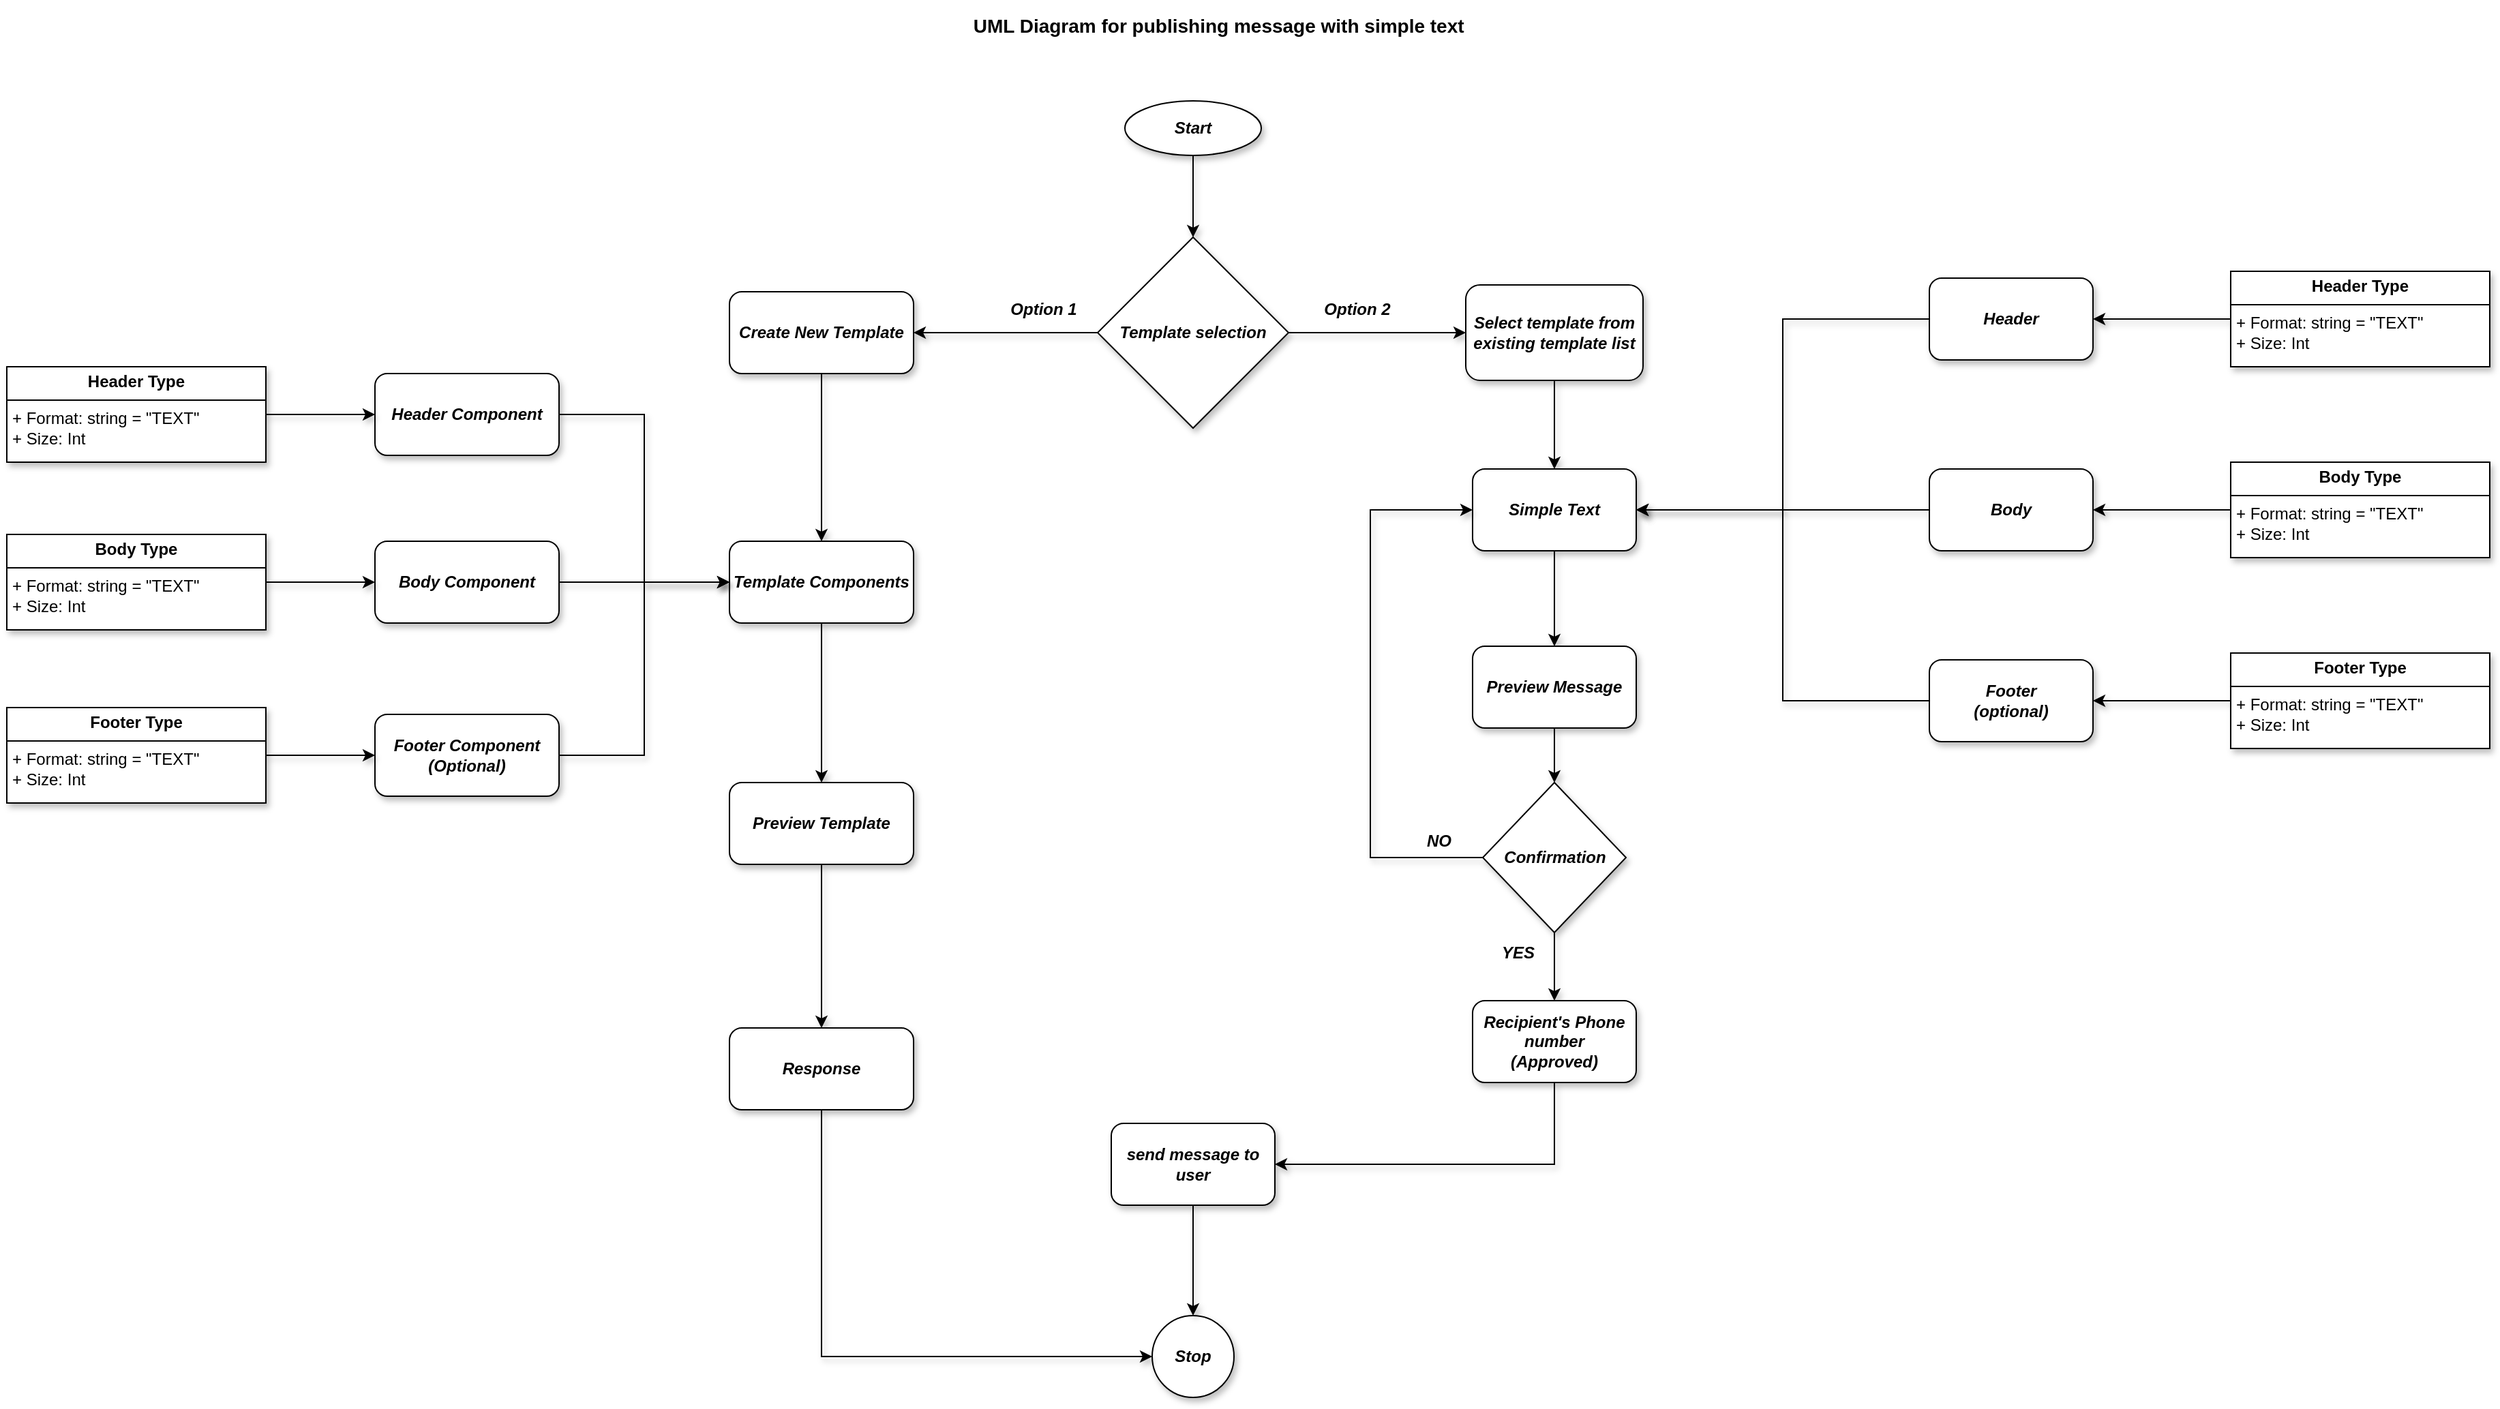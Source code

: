 <mxfile version="27.0.9" pages="4">
  <diagram name="simple_text" id="YSnqWa_t1MuekRYpHCEV">
    <mxGraphModel dx="2276" dy="1975" grid="1" gridSize="10" guides="1" tooltips="1" connect="1" arrows="0" fold="1" page="1" pageScale="1" pageWidth="850" pageHeight="1100" background="none" math="0" shadow="0">
      <root>
        <mxCell id="0" />
        <mxCell id="1" parent="0" />
        <mxCell id="HOFrl4J9IcqPGJMh1fu1-2" value="&lt;b&gt;&lt;i&gt;Start&lt;/i&gt;&lt;/b&gt;" style="ellipse;whiteSpace=wrap;html=1;shadow=1;" parent="1" vertex="1">
          <mxGeometry x="390" y="-970" width="100" height="40" as="geometry" />
        </mxCell>
        <mxCell id="HOFrl4J9IcqPGJMh1fu1-15" style="edgeStyle=orthogonalEdgeStyle;rounded=0;orthogonalLoop=1;jettySize=auto;html=1;exitX=0;exitY=0.5;exitDx=0;exitDy=0;entryX=1;entryY=0.5;entryDx=0;entryDy=0;shadow=1;" parent="1" source="HOFrl4J9IcqPGJMh1fu1-3" target="HOFrl4J9IcqPGJMh1fu1-14" edge="1">
          <mxGeometry relative="1" as="geometry" />
        </mxCell>
        <mxCell id="HOFrl4J9IcqPGJMh1fu1-49" style="edgeStyle=orthogonalEdgeStyle;rounded=0;orthogonalLoop=1;jettySize=auto;html=1;exitX=1;exitY=0.5;exitDx=0;exitDy=0;entryX=0;entryY=0.5;entryDx=0;entryDy=0;shadow=1;" parent="1" source="HOFrl4J9IcqPGJMh1fu1-3" target="HOFrl4J9IcqPGJMh1fu1-10" edge="1">
          <mxGeometry relative="1" as="geometry" />
        </mxCell>
        <mxCell id="HOFrl4J9IcqPGJMh1fu1-3" value="&lt;b&gt;&lt;i&gt;Template selection&lt;/i&gt;&lt;/b&gt;" style="rhombus;whiteSpace=wrap;html=1;shadow=1;" parent="1" vertex="1">
          <mxGeometry x="370" y="-870" width="140" height="140" as="geometry" />
        </mxCell>
        <mxCell id="HOFrl4J9IcqPGJMh1fu1-5" value="&lt;b&gt;&lt;font style=&quot;font-size: 14px;&quot;&gt;UML Diagram for publishing message with simple text&lt;/font&gt;&amp;nbsp;&lt;/b&gt;" style="text;html=1;align=center;verticalAlign=middle;resizable=0;points=[];autosize=1;strokeColor=none;fillColor=none;shadow=1;" parent="1" vertex="1">
          <mxGeometry x="265" y="-1040" width="390" height="30" as="geometry" />
        </mxCell>
        <mxCell id="HOFrl4J9IcqPGJMh1fu1-8" value="" style="endArrow=classic;html=1;rounded=0;exitX=0.5;exitY=1;exitDx=0;exitDy=0;shadow=1;" parent="1" source="HOFrl4J9IcqPGJMh1fu1-2" target="HOFrl4J9IcqPGJMh1fu1-3" edge="1">
          <mxGeometry width="50" height="50" relative="1" as="geometry">
            <mxPoint x="550" y="-830" as="sourcePoint" />
            <mxPoint x="600" y="-880" as="targetPoint" />
          </mxGeometry>
        </mxCell>
        <mxCell id="HOFrl4J9IcqPGJMh1fu1-9" style="edgeStyle=orthogonalEdgeStyle;rounded=0;orthogonalLoop=1;jettySize=auto;html=1;exitX=0.5;exitY=1;exitDx=0;exitDy=0;shadow=1;" parent="1" source="HOFrl4J9IcqPGJMh1fu1-3" target="HOFrl4J9IcqPGJMh1fu1-3" edge="1">
          <mxGeometry relative="1" as="geometry" />
        </mxCell>
        <mxCell id="HOFrl4J9IcqPGJMh1fu1-19" style="edgeStyle=orthogonalEdgeStyle;rounded=0;orthogonalLoop=1;jettySize=auto;html=1;exitX=0.5;exitY=1;exitDx=0;exitDy=0;shadow=1;" parent="1" source="HOFrl4J9IcqPGJMh1fu1-10" edge="1">
          <mxGeometry relative="1" as="geometry">
            <mxPoint x="705" y="-700" as="targetPoint" />
          </mxGeometry>
        </mxCell>
        <mxCell id="HOFrl4J9IcqPGJMh1fu1-10" value="&lt;b&gt;&lt;i&gt;Select template from existing template list&lt;/i&gt;&lt;/b&gt;" style="rounded=1;whiteSpace=wrap;html=1;shadow=1;glass=0;" parent="1" vertex="1">
          <mxGeometry x="640" y="-835" width="130" height="70" as="geometry" />
        </mxCell>
        <mxCell id="8tmg3JZRFHcU1OI_kjZh-2" style="edgeStyle=orthogonalEdgeStyle;rounded=0;orthogonalLoop=1;jettySize=auto;html=1;exitX=0.5;exitY=1;exitDx=0;exitDy=0;entryX=0.5;entryY=0;entryDx=0;entryDy=0;shadow=1;" edge="1" parent="1" source="HOFrl4J9IcqPGJMh1fu1-14" target="8tmg3JZRFHcU1OI_kjZh-1">
          <mxGeometry relative="1" as="geometry" />
        </mxCell>
        <mxCell id="HOFrl4J9IcqPGJMh1fu1-14" value="&lt;b&gt;&lt;i&gt;Create New Template&lt;/i&gt;&lt;/b&gt;" style="rounded=1;whiteSpace=wrap;html=1;shadow=1;" parent="1" vertex="1">
          <mxGeometry x="100" y="-830" width="135" height="60" as="geometry" />
        </mxCell>
        <mxCell id="vFp-LeYojBVi3uRkS_I5-22" style="edgeStyle=orthogonalEdgeStyle;rounded=0;orthogonalLoop=1;jettySize=auto;html=1;exitX=0.5;exitY=1;exitDx=0;exitDy=0;entryX=0.5;entryY=0;entryDx=0;entryDy=0;shadow=1;" parent="1" source="HOFrl4J9IcqPGJMh1fu1-21" target="vFp-LeYojBVi3uRkS_I5-20" edge="1">
          <mxGeometry relative="1" as="geometry" />
        </mxCell>
        <mxCell id="HOFrl4J9IcqPGJMh1fu1-21" value="&lt;b&gt;&lt;i&gt;Simple Text&lt;/i&gt;&lt;/b&gt;" style="rounded=1;whiteSpace=wrap;html=1;shadow=1;" parent="1" vertex="1">
          <mxGeometry x="645" y="-700" width="120" height="60" as="geometry" />
        </mxCell>
        <mxCell id="vFp-LeYojBVi3uRkS_I5-9" style="edgeStyle=orthogonalEdgeStyle;rounded=0;orthogonalLoop=1;jettySize=auto;html=1;exitX=0;exitY=0.5;exitDx=0;exitDy=0;entryX=1;entryY=0.5;entryDx=0;entryDy=0;shadow=1;" parent="1" source="HOFrl4J9IcqPGJMh1fu1-25" target="HOFrl4J9IcqPGJMh1fu1-21" edge="1">
          <mxGeometry relative="1" as="geometry" />
        </mxCell>
        <mxCell id="HOFrl4J9IcqPGJMh1fu1-25" value="&lt;b&gt;&lt;i&gt;Header&lt;/i&gt;&lt;/b&gt;" style="rounded=1;whiteSpace=wrap;html=1;shadow=1;" parent="1" vertex="1">
          <mxGeometry x="980" y="-840" width="120" height="60" as="geometry" />
        </mxCell>
        <mxCell id="vFp-LeYojBVi3uRkS_I5-17" style="edgeStyle=orthogonalEdgeStyle;rounded=0;orthogonalLoop=1;jettySize=auto;html=1;exitX=0;exitY=0.5;exitDx=0;exitDy=0;entryX=1;entryY=0.5;entryDx=0;entryDy=0;shadow=1;" parent="1" source="HOFrl4J9IcqPGJMh1fu1-33" target="HOFrl4J9IcqPGJMh1fu1-25" edge="1">
          <mxGeometry relative="1" as="geometry" />
        </mxCell>
        <mxCell id="HOFrl4J9IcqPGJMh1fu1-33" value="&lt;p style=&quot;margin:0px;margin-top:4px;text-align:center;&quot;&gt;&lt;b&gt;Header Type&lt;/b&gt;&lt;/p&gt;&lt;hr size=&quot;1&quot; style=&quot;border-style:solid;&quot;&gt;&lt;p style=&quot;margin:0px;margin-left:4px;&quot;&gt;+ Format: string = &quot;TEXT&quot;&lt;br&gt;+ Size: Int&lt;/p&gt;&lt;p style=&quot;margin:0px;margin-left:4px;&quot;&gt;&lt;br&gt;&lt;/p&gt;" style="verticalAlign=top;align=left;overflow=fill;html=1;whiteSpace=wrap;shadow=1;" parent="1" vertex="1">
          <mxGeometry x="1201" y="-845" width="190" height="70" as="geometry" />
        </mxCell>
        <mxCell id="HOFrl4J9IcqPGJMh1fu1-38" value="&lt;b&gt;&lt;i&gt;Option 2&lt;/i&gt;&lt;/b&gt;" style="text;html=1;align=center;verticalAlign=middle;resizable=0;points=[];autosize=1;strokeColor=none;fillColor=none;shadow=1;" parent="1" vertex="1">
          <mxGeometry x="525" y="-832" width="70" height="30" as="geometry" />
        </mxCell>
        <mxCell id="HOFrl4J9IcqPGJMh1fu1-39" value="&lt;b&gt;&lt;i&gt;Option 1&lt;/i&gt;&lt;/b&gt;" style="text;html=1;align=center;verticalAlign=middle;resizable=0;points=[];autosize=1;strokeColor=none;fillColor=none;shadow=1;" parent="1" vertex="1">
          <mxGeometry x="295" y="-832" width="70" height="30" as="geometry" />
        </mxCell>
        <mxCell id="vFp-LeYojBVi3uRkS_I5-28" style="edgeStyle=orthogonalEdgeStyle;rounded=0;orthogonalLoop=1;jettySize=auto;html=1;exitX=0;exitY=0.5;exitDx=0;exitDy=0;entryX=1;entryY=0.5;entryDx=0;entryDy=0;shadow=1;" parent="1" source="HOFrl4J9IcqPGJMh1fu1-42" target="HOFrl4J9IcqPGJMh1fu1-44" edge="1">
          <mxGeometry relative="1" as="geometry" />
        </mxCell>
        <mxCell id="HOFrl4J9IcqPGJMh1fu1-42" value="&lt;p style=&quot;margin:0px;margin-top:4px;text-align:center;&quot;&gt;&lt;b&gt;Body Type&lt;/b&gt;&lt;/p&gt;&lt;hr size=&quot;1&quot; style=&quot;border-style:solid;&quot;&gt;&lt;p style=&quot;margin:0px;margin-left:4px;&quot;&gt;+ Format: string = &quot;TEXT&quot;&lt;br&gt;+ Size: Int&lt;/p&gt;&lt;p style=&quot;margin:0px;margin-left:4px;&quot;&gt;&lt;br&gt;&lt;/p&gt;" style="verticalAlign=top;align=left;overflow=fill;html=1;whiteSpace=wrap;shadow=1;" parent="1" vertex="1">
          <mxGeometry x="1201" y="-705" width="190" height="70" as="geometry" />
        </mxCell>
        <mxCell id="vFp-LeYojBVi3uRkS_I5-10" style="edgeStyle=orthogonalEdgeStyle;rounded=0;orthogonalLoop=1;jettySize=auto;html=1;exitX=0;exitY=0.5;exitDx=0;exitDy=0;entryX=1;entryY=0.5;entryDx=0;entryDy=0;shadow=1;" parent="1" source="HOFrl4J9IcqPGJMh1fu1-44" target="HOFrl4J9IcqPGJMh1fu1-21" edge="1">
          <mxGeometry relative="1" as="geometry" />
        </mxCell>
        <mxCell id="HOFrl4J9IcqPGJMh1fu1-44" value="&lt;b&gt;&lt;i&gt;Body&lt;/i&gt;&lt;/b&gt;" style="rounded=1;whiteSpace=wrap;html=1;shadow=1;" parent="1" vertex="1">
          <mxGeometry x="980" y="-700" width="120" height="60" as="geometry" />
        </mxCell>
        <mxCell id="vFp-LeYojBVi3uRkS_I5-4" value="&lt;b&gt;&lt;i&gt;Stop&lt;/i&gt;&lt;/b&gt;" style="ellipse;whiteSpace=wrap;html=1;aspect=fixed;shadow=1;" parent="1" vertex="1">
          <mxGeometry x="410" y="-79" width="60" height="60" as="geometry" />
        </mxCell>
        <mxCell id="vFp-LeYojBVi3uRkS_I5-36" style="edgeStyle=orthogonalEdgeStyle;rounded=0;orthogonalLoop=1;jettySize=auto;html=1;exitX=0.5;exitY=1;exitDx=0;exitDy=0;entryX=0.5;entryY=0;entryDx=0;entryDy=0;shadow=1;" parent="1" source="vFp-LeYojBVi3uRkS_I5-20" target="vFp-LeYojBVi3uRkS_I5-32" edge="1">
          <mxGeometry relative="1" as="geometry" />
        </mxCell>
        <mxCell id="vFp-LeYojBVi3uRkS_I5-20" value="&lt;b&gt;&lt;i&gt;Preview Message&lt;/i&gt;&lt;/b&gt;" style="rounded=1;whiteSpace=wrap;html=1;shadow=1;" parent="1" vertex="1">
          <mxGeometry x="645" y="-570" width="120" height="60" as="geometry" />
        </mxCell>
        <mxCell id="vFp-LeYojBVi3uRkS_I5-25" style="edgeStyle=orthogonalEdgeStyle;rounded=0;orthogonalLoop=1;jettySize=auto;html=1;exitX=0.5;exitY=1;exitDx=0;exitDy=0;entryX=0.5;entryY=0;entryDx=0;entryDy=0;shadow=1;" parent="1" source="vFp-LeYojBVi3uRkS_I5-21" target="vFp-LeYojBVi3uRkS_I5-4" edge="1">
          <mxGeometry relative="1" as="geometry" />
        </mxCell>
        <mxCell id="vFp-LeYojBVi3uRkS_I5-21" value="&lt;b&gt;&lt;i&gt;send message to user&lt;/i&gt;&lt;/b&gt;" style="rounded=1;whiteSpace=wrap;html=1;shadow=1;" parent="1" vertex="1">
          <mxGeometry x="380" y="-220" width="120" height="60" as="geometry" />
        </mxCell>
        <mxCell id="vFp-LeYojBVi3uRkS_I5-27" style="edgeStyle=orthogonalEdgeStyle;rounded=0;orthogonalLoop=1;jettySize=auto;html=1;exitX=0;exitY=0.5;exitDx=0;exitDy=0;entryX=1;entryY=0.5;entryDx=0;entryDy=0;shadow=1;" parent="1" source="vFp-LeYojBVi3uRkS_I5-26" target="HOFrl4J9IcqPGJMh1fu1-21" edge="1">
          <mxGeometry relative="1" as="geometry" />
        </mxCell>
        <mxCell id="vFp-LeYojBVi3uRkS_I5-26" value="&lt;b&gt;&lt;i&gt;Footer&lt;br&gt;(optional)&lt;/i&gt;&lt;/b&gt;" style="rounded=1;whiteSpace=wrap;html=1;shadow=1;" parent="1" vertex="1">
          <mxGeometry x="980" y="-560" width="120" height="60" as="geometry" />
        </mxCell>
        <mxCell id="vFp-LeYojBVi3uRkS_I5-30" style="edgeStyle=orthogonalEdgeStyle;rounded=0;orthogonalLoop=1;jettySize=auto;html=1;exitX=0;exitY=0.5;exitDx=0;exitDy=0;entryX=1;entryY=0.5;entryDx=0;entryDy=0;shadow=1;" parent="1" source="vFp-LeYojBVi3uRkS_I5-29" target="vFp-LeYojBVi3uRkS_I5-26" edge="1">
          <mxGeometry relative="1" as="geometry" />
        </mxCell>
        <mxCell id="vFp-LeYojBVi3uRkS_I5-29" value="&lt;p style=&quot;margin:0px;margin-top:4px;text-align:center;&quot;&gt;&lt;b&gt;Footer Type&lt;/b&gt;&lt;/p&gt;&lt;hr size=&quot;1&quot; style=&quot;border-style:solid;&quot;&gt;&lt;p style=&quot;margin:0px;margin-left:4px;&quot;&gt;+ Format: string = &quot;TEXT&quot;&lt;br&gt;+ Size: Int&lt;/p&gt;&lt;p style=&quot;margin:0px;margin-left:4px;&quot;&gt;&lt;br&gt;&lt;/p&gt;" style="verticalAlign=top;align=left;overflow=fill;html=1;whiteSpace=wrap;shadow=1;" parent="1" vertex="1">
          <mxGeometry x="1201" y="-565" width="190" height="70" as="geometry" />
        </mxCell>
        <mxCell id="vFp-LeYojBVi3uRkS_I5-35" style="edgeStyle=orthogonalEdgeStyle;rounded=0;orthogonalLoop=1;jettySize=auto;html=1;exitX=0;exitY=0.5;exitDx=0;exitDy=0;entryX=0;entryY=0.5;entryDx=0;entryDy=0;shadow=1;" parent="1" source="vFp-LeYojBVi3uRkS_I5-32" target="HOFrl4J9IcqPGJMh1fu1-21" edge="1">
          <mxGeometry relative="1" as="geometry">
            <Array as="points">
              <mxPoint x="570" y="-415" />
              <mxPoint x="570" y="-670" />
            </Array>
          </mxGeometry>
        </mxCell>
        <mxCell id="V7I8MOOoXkcTI-chPYZB-2" style="edgeStyle=orthogonalEdgeStyle;rounded=0;orthogonalLoop=1;jettySize=auto;html=1;exitX=0.5;exitY=1;exitDx=0;exitDy=0;entryX=0.5;entryY=0;entryDx=0;entryDy=0;shadow=1;" edge="1" parent="1" source="vFp-LeYojBVi3uRkS_I5-32" target="V7I8MOOoXkcTI-chPYZB-1">
          <mxGeometry relative="1" as="geometry" />
        </mxCell>
        <mxCell id="vFp-LeYojBVi3uRkS_I5-32" value="&lt;b&gt;&lt;i&gt;Confirmation&lt;/i&gt;&lt;/b&gt;" style="rhombus;whiteSpace=wrap;html=1;shadow=1;" parent="1" vertex="1">
          <mxGeometry x="652.5" y="-470" width="105" height="110" as="geometry" />
        </mxCell>
        <mxCell id="vFp-LeYojBVi3uRkS_I5-34" value="&lt;b&gt;&lt;i&gt;YES&lt;/i&gt;&lt;/b&gt;" style="text;html=1;align=center;verticalAlign=middle;resizable=0;points=[];autosize=1;strokeColor=none;fillColor=none;shadow=1;" parent="1" vertex="1">
          <mxGeometry x="652.5" y="-360" width="50" height="30" as="geometry" />
        </mxCell>
        <mxCell id="vFp-LeYojBVi3uRkS_I5-37" value="&lt;b&gt;&lt;i&gt;NO&lt;/i&gt;&lt;/b&gt;" style="text;html=1;align=center;verticalAlign=middle;resizable=0;points=[];autosize=1;strokeColor=none;fillColor=none;shadow=1;" parent="1" vertex="1">
          <mxGeometry x="600" y="-442" width="40" height="30" as="geometry" />
        </mxCell>
        <mxCell id="V7I8MOOoXkcTI-chPYZB-3" style="edgeStyle=orthogonalEdgeStyle;rounded=0;orthogonalLoop=1;jettySize=auto;html=1;exitX=0.5;exitY=1;exitDx=0;exitDy=0;entryX=1;entryY=0.5;entryDx=0;entryDy=0;shadow=1;" edge="1" parent="1" source="V7I8MOOoXkcTI-chPYZB-1" target="vFp-LeYojBVi3uRkS_I5-21">
          <mxGeometry relative="1" as="geometry" />
        </mxCell>
        <mxCell id="V7I8MOOoXkcTI-chPYZB-1" value="&lt;b&gt;&lt;i&gt;Recipient&#39;s Phone number&lt;br&gt;(Approved)&lt;/i&gt;&lt;/b&gt;" style="rounded=1;whiteSpace=wrap;html=1;shadow=1;" vertex="1" parent="1">
          <mxGeometry x="645" y="-310" width="120" height="60" as="geometry" />
        </mxCell>
        <mxCell id="8tmg3JZRFHcU1OI_kjZh-4" style="edgeStyle=orthogonalEdgeStyle;rounded=0;orthogonalLoop=1;jettySize=auto;html=1;exitX=0.5;exitY=1;exitDx=0;exitDy=0;shadow=1;" edge="1" parent="1" source="8tmg3JZRFHcU1OI_kjZh-1" target="8tmg3JZRFHcU1OI_kjZh-3">
          <mxGeometry relative="1" as="geometry" />
        </mxCell>
        <mxCell id="8tmg3JZRFHcU1OI_kjZh-1" value="&lt;b&gt;&lt;i&gt;Template Components&lt;/i&gt;&lt;/b&gt;" style="rounded=1;whiteSpace=wrap;html=1;shadow=1;" vertex="1" parent="1">
          <mxGeometry x="100" y="-647" width="135" height="60" as="geometry" />
        </mxCell>
        <mxCell id="8tmg3JZRFHcU1OI_kjZh-8" style="edgeStyle=orthogonalEdgeStyle;rounded=0;orthogonalLoop=1;jettySize=auto;html=1;exitX=0.5;exitY=1;exitDx=0;exitDy=0;shadow=1;" edge="1" parent="1" source="8tmg3JZRFHcU1OI_kjZh-3" target="8tmg3JZRFHcU1OI_kjZh-7">
          <mxGeometry relative="1" as="geometry" />
        </mxCell>
        <mxCell id="8tmg3JZRFHcU1OI_kjZh-3" value="&lt;b&gt;&lt;i&gt;Preview Template&lt;/i&gt;&lt;/b&gt;" style="rounded=1;whiteSpace=wrap;html=1;shadow=1;" vertex="1" parent="1">
          <mxGeometry x="100" y="-470" width="135" height="60" as="geometry" />
        </mxCell>
        <mxCell id="8tmg3JZRFHcU1OI_kjZh-10" style="edgeStyle=orthogonalEdgeStyle;rounded=0;orthogonalLoop=1;jettySize=auto;html=1;exitX=0.5;exitY=1;exitDx=0;exitDy=0;entryX=0;entryY=0.5;entryDx=0;entryDy=0;shadow=1;" edge="1" parent="1" source="8tmg3JZRFHcU1OI_kjZh-7" target="vFp-LeYojBVi3uRkS_I5-4">
          <mxGeometry relative="1" as="geometry" />
        </mxCell>
        <mxCell id="8tmg3JZRFHcU1OI_kjZh-7" value="&lt;b&gt;&lt;i&gt;Response&lt;/i&gt;&lt;/b&gt;" style="rounded=1;whiteSpace=wrap;html=1;shadow=1;" vertex="1" parent="1">
          <mxGeometry x="100" y="-290" width="135" height="60" as="geometry" />
        </mxCell>
        <mxCell id="8tmg3JZRFHcU1OI_kjZh-14" style="edgeStyle=orthogonalEdgeStyle;rounded=0;orthogonalLoop=1;jettySize=auto;html=1;exitX=1;exitY=0.5;exitDx=0;exitDy=0;entryX=0;entryY=0.5;entryDx=0;entryDy=0;shadow=1;" edge="1" parent="1" source="8tmg3JZRFHcU1OI_kjZh-11" target="8tmg3JZRFHcU1OI_kjZh-1">
          <mxGeometry relative="1" as="geometry" />
        </mxCell>
        <mxCell id="8tmg3JZRFHcU1OI_kjZh-11" value="&lt;b&gt;&lt;i&gt;Header Component&lt;/i&gt;&lt;/b&gt;" style="rounded=1;whiteSpace=wrap;html=1;shadow=1;" vertex="1" parent="1">
          <mxGeometry x="-160" y="-770" width="135" height="60" as="geometry" />
        </mxCell>
        <mxCell id="8tmg3JZRFHcU1OI_kjZh-18" style="edgeStyle=orthogonalEdgeStyle;rounded=0;orthogonalLoop=1;jettySize=auto;html=1;exitX=1;exitY=0.5;exitDx=0;exitDy=0;entryX=0;entryY=0.5;entryDx=0;entryDy=0;shadow=1;" edge="1" parent="1" source="8tmg3JZRFHcU1OI_kjZh-12" target="8tmg3JZRFHcU1OI_kjZh-1">
          <mxGeometry relative="1" as="geometry" />
        </mxCell>
        <mxCell id="8tmg3JZRFHcU1OI_kjZh-12" value="&lt;b&gt;&lt;i&gt;Body Component&lt;/i&gt;&lt;/b&gt;" style="rounded=1;whiteSpace=wrap;html=1;shadow=1;" vertex="1" parent="1">
          <mxGeometry x="-160" y="-647" width="135" height="60" as="geometry" />
        </mxCell>
        <mxCell id="8tmg3JZRFHcU1OI_kjZh-16" style="edgeStyle=orthogonalEdgeStyle;rounded=0;orthogonalLoop=1;jettySize=auto;html=1;exitX=1;exitY=0.5;exitDx=0;exitDy=0;entryX=0;entryY=0.5;entryDx=0;entryDy=0;shadow=1;" edge="1" parent="1" source="8tmg3JZRFHcU1OI_kjZh-13" target="8tmg3JZRFHcU1OI_kjZh-1">
          <mxGeometry relative="1" as="geometry" />
        </mxCell>
        <mxCell id="8tmg3JZRFHcU1OI_kjZh-13" value="&lt;b&gt;&lt;i&gt;Footer Component&lt;br&gt;(Optional)&lt;/i&gt;&lt;/b&gt;" style="rounded=1;whiteSpace=wrap;html=1;shadow=1;" vertex="1" parent="1">
          <mxGeometry x="-160" y="-520" width="135" height="60" as="geometry" />
        </mxCell>
        <mxCell id="8tmg3JZRFHcU1OI_kjZh-21" style="edgeStyle=orthogonalEdgeStyle;rounded=0;orthogonalLoop=1;jettySize=auto;html=1;exitX=1;exitY=0.5;exitDx=0;exitDy=0;entryX=0;entryY=0.5;entryDx=0;entryDy=0;shadow=1;" edge="1" parent="1" source="8tmg3JZRFHcU1OI_kjZh-20" target="8tmg3JZRFHcU1OI_kjZh-11">
          <mxGeometry relative="1" as="geometry" />
        </mxCell>
        <mxCell id="8tmg3JZRFHcU1OI_kjZh-20" value="&lt;p style=&quot;margin:0px;margin-top:4px;text-align:center;&quot;&gt;&lt;b&gt;Header Type&lt;/b&gt;&lt;/p&gt;&lt;hr size=&quot;1&quot; style=&quot;border-style:solid;&quot;&gt;&lt;p style=&quot;margin:0px;margin-left:4px;&quot;&gt;+ Format: string = &quot;TEXT&quot;&lt;br&gt;+ Size: Int&lt;/p&gt;&lt;p style=&quot;margin:0px;margin-left:4px;&quot;&gt;&lt;br&gt;&lt;/p&gt;" style="verticalAlign=top;align=left;overflow=fill;html=1;whiteSpace=wrap;shadow=1;" vertex="1" parent="1">
          <mxGeometry x="-430" y="-775" width="190" height="70" as="geometry" />
        </mxCell>
        <mxCell id="8tmg3JZRFHcU1OI_kjZh-23" style="edgeStyle=orthogonalEdgeStyle;rounded=0;orthogonalLoop=1;jettySize=auto;html=1;exitX=1;exitY=0.5;exitDx=0;exitDy=0;entryX=0;entryY=0.5;entryDx=0;entryDy=0;shadow=1;" edge="1" parent="1" source="8tmg3JZRFHcU1OI_kjZh-22" target="8tmg3JZRFHcU1OI_kjZh-12">
          <mxGeometry relative="1" as="geometry" />
        </mxCell>
        <mxCell id="8tmg3JZRFHcU1OI_kjZh-22" value="&lt;p style=&quot;margin:0px;margin-top:4px;text-align:center;&quot;&gt;&lt;b&gt;Body Type&lt;/b&gt;&lt;/p&gt;&lt;hr size=&quot;1&quot; style=&quot;border-style:solid;&quot;&gt;&lt;p style=&quot;margin:0px;margin-left:4px;&quot;&gt;+ Format: string = &quot;TEXT&quot;&lt;br&gt;+ Size: Int&lt;/p&gt;&lt;p style=&quot;margin:0px;margin-left:4px;&quot;&gt;&lt;br&gt;&lt;/p&gt;" style="verticalAlign=top;align=left;overflow=fill;html=1;whiteSpace=wrap;shadow=1;" vertex="1" parent="1">
          <mxGeometry x="-430" y="-652" width="190" height="70" as="geometry" />
        </mxCell>
        <mxCell id="8tmg3JZRFHcU1OI_kjZh-25" style="edgeStyle=orthogonalEdgeStyle;rounded=0;orthogonalLoop=1;jettySize=auto;html=1;exitX=1;exitY=0.5;exitDx=0;exitDy=0;entryX=0;entryY=0.5;entryDx=0;entryDy=0;shadow=1;" edge="1" parent="1" source="8tmg3JZRFHcU1OI_kjZh-24" target="8tmg3JZRFHcU1OI_kjZh-13">
          <mxGeometry relative="1" as="geometry" />
        </mxCell>
        <mxCell id="8tmg3JZRFHcU1OI_kjZh-24" value="&lt;p style=&quot;margin:0px;margin-top:4px;text-align:center;&quot;&gt;&lt;b&gt;Footer Type&lt;/b&gt;&lt;/p&gt;&lt;hr size=&quot;1&quot; style=&quot;border-style:solid;&quot;&gt;&lt;p style=&quot;margin:0px;margin-left:4px;&quot;&gt;+ Format: string = &quot;TEXT&quot;&lt;br&gt;+ Size: Int&lt;/p&gt;&lt;p style=&quot;margin:0px;margin-left:4px;&quot;&gt;&lt;br&gt;&lt;/p&gt;" style="verticalAlign=top;align=left;overflow=fill;html=1;whiteSpace=wrap;shadow=1;" vertex="1" parent="1">
          <mxGeometry x="-430" y="-525" width="190" height="70" as="geometry" />
        </mxCell>
      </root>
    </mxGraphModel>
  </diagram>
  <diagram id="rCEDGnXmKyPerrJHA6gC" name="text_with_media">
    <mxGraphModel dx="2276" dy="875" grid="1" gridSize="10" guides="1" tooltips="1" connect="1" arrows="1" fold="1" page="1" pageScale="1" pageWidth="850" pageHeight="1100" math="0" shadow="0">
      <root>
        <mxCell id="0" />
        <mxCell id="1" parent="0" />
        <mxCell id="gVauifpFFM7VJ2_umBUF-1" value="&lt;b&gt;&lt;i&gt;Start&lt;/i&gt;&lt;/b&gt;" style="ellipse;whiteSpace=wrap;html=1;shadow=1;" parent="1" vertex="1">
          <mxGeometry x="352" y="107" width="100" height="40" as="geometry" />
        </mxCell>
        <mxCell id="gVauifpFFM7VJ2_umBUF-2" style="edgeStyle=orthogonalEdgeStyle;rounded=0;orthogonalLoop=1;jettySize=auto;html=1;exitX=0;exitY=0.5;exitDx=0;exitDy=0;entryX=1;entryY=0.5;entryDx=0;entryDy=0;shadow=1;" parent="1" source="gVauifpFFM7VJ2_umBUF-4" target="gVauifpFFM7VJ2_umBUF-11" edge="1">
          <mxGeometry relative="1" as="geometry" />
        </mxCell>
        <mxCell id="gVauifpFFM7VJ2_umBUF-3" style="edgeStyle=orthogonalEdgeStyle;rounded=0;orthogonalLoop=1;jettySize=auto;html=1;exitX=1;exitY=0.5;exitDx=0;exitDy=0;entryX=0;entryY=0.5;entryDx=0;entryDy=0;shadow=1;" parent="1" source="gVauifpFFM7VJ2_umBUF-4" target="gVauifpFFM7VJ2_umBUF-9" edge="1">
          <mxGeometry relative="1" as="geometry" />
        </mxCell>
        <mxCell id="gVauifpFFM7VJ2_umBUF-4" value="&lt;b&gt;&lt;i&gt;Template selection&lt;/i&gt;&lt;/b&gt;" style="rhombus;whiteSpace=wrap;html=1;shadow=1;" parent="1" vertex="1">
          <mxGeometry x="332" y="207" width="140" height="140" as="geometry" />
        </mxCell>
        <mxCell id="gVauifpFFM7VJ2_umBUF-5" value="&lt;b&gt;&lt;font style=&quot;font-size: 14px;&quot;&gt;UML Diagram for publishing message with media and text&lt;/font&gt;&amp;nbsp;&lt;/b&gt;" style="text;html=1;align=center;verticalAlign=middle;resizable=0;points=[];autosize=1;strokeColor=none;fillColor=none;shadow=1;" parent="1" vertex="1">
          <mxGeometry x="217" y="37" width="410" height="30" as="geometry" />
        </mxCell>
        <mxCell id="gVauifpFFM7VJ2_umBUF-6" value="" style="endArrow=classic;html=1;rounded=0;exitX=0.5;exitY=1;exitDx=0;exitDy=0;shadow=1;" parent="1" source="gVauifpFFM7VJ2_umBUF-1" target="gVauifpFFM7VJ2_umBUF-4" edge="1">
          <mxGeometry width="50" height="50" relative="1" as="geometry">
            <mxPoint x="512" y="247" as="sourcePoint" />
            <mxPoint x="562" y="197" as="targetPoint" />
          </mxGeometry>
        </mxCell>
        <mxCell id="gVauifpFFM7VJ2_umBUF-7" style="edgeStyle=orthogonalEdgeStyle;rounded=0;orthogonalLoop=1;jettySize=auto;html=1;exitX=0.5;exitY=1;exitDx=0;exitDy=0;shadow=1;" parent="1" source="gVauifpFFM7VJ2_umBUF-4" target="gVauifpFFM7VJ2_umBUF-4" edge="1">
          <mxGeometry relative="1" as="geometry" />
        </mxCell>
        <mxCell id="gVauifpFFM7VJ2_umBUF-8" style="edgeStyle=orthogonalEdgeStyle;rounded=0;orthogonalLoop=1;jettySize=auto;html=1;exitX=0.5;exitY=1;exitDx=0;exitDy=0;shadow=1;" parent="1" source="gVauifpFFM7VJ2_umBUF-9" edge="1">
          <mxGeometry relative="1" as="geometry">
            <mxPoint x="667" y="377" as="targetPoint" />
          </mxGeometry>
        </mxCell>
        <mxCell id="gVauifpFFM7VJ2_umBUF-9" value="&lt;b&gt;&lt;i&gt;Select template from existing template list&lt;/i&gt;&lt;/b&gt;" style="rounded=1;whiteSpace=wrap;html=1;shadow=1;glass=0;" parent="1" vertex="1">
          <mxGeometry x="602" y="242" width="130" height="70" as="geometry" />
        </mxCell>
        <mxCell id="_ZzVW3U5dQhS0mA4fsWM-21" style="edgeStyle=orthogonalEdgeStyle;rounded=0;orthogonalLoop=1;jettySize=auto;html=1;exitX=0.5;exitY=1;exitDx=0;exitDy=0;entryX=0.5;entryY=0;entryDx=0;entryDy=0;shadow=1;" edge="1" parent="1" source="gVauifpFFM7VJ2_umBUF-11" target="_ZzVW3U5dQhS0mA4fsWM-3">
          <mxGeometry relative="1" as="geometry" />
        </mxCell>
        <mxCell id="gVauifpFFM7VJ2_umBUF-11" value="&lt;b&gt;&lt;i&gt;Create New Template&lt;/i&gt;&lt;/b&gt;" style="rounded=1;whiteSpace=wrap;html=1;shadow=1;" parent="1" vertex="1">
          <mxGeometry x="62" y="247" width="135" height="60" as="geometry" />
        </mxCell>
        <mxCell id="gVauifpFFM7VJ2_umBUF-12" style="edgeStyle=orthogonalEdgeStyle;rounded=0;orthogonalLoop=1;jettySize=auto;html=1;exitX=0.5;exitY=1;exitDx=0;exitDy=0;entryX=0.5;entryY=0;entryDx=0;entryDy=0;shadow=1;" parent="1" source="gVauifpFFM7VJ2_umBUF-13" target="gVauifpFFM7VJ2_umBUF-30" edge="1">
          <mxGeometry relative="1" as="geometry" />
        </mxCell>
        <mxCell id="gVauifpFFM7VJ2_umBUF-13" value="&lt;b&gt;&lt;i&gt;Message&lt;/i&gt;&lt;/b&gt;" style="rounded=1;whiteSpace=wrap;html=1;shadow=1;" parent="1" vertex="1">
          <mxGeometry x="607" y="377" width="120" height="60" as="geometry" />
        </mxCell>
        <mxCell id="gVauifpFFM7VJ2_umBUF-14" style="edgeStyle=orthogonalEdgeStyle;rounded=0;orthogonalLoop=1;jettySize=auto;html=1;exitX=0;exitY=0.5;exitDx=0;exitDy=0;entryX=1;entryY=0.5;entryDx=0;entryDy=0;shadow=1;" parent="1" source="gVauifpFFM7VJ2_umBUF-15" target="gVauifpFFM7VJ2_umBUF-13" edge="1">
          <mxGeometry relative="1" as="geometry" />
        </mxCell>
        <mxCell id="gVauifpFFM7VJ2_umBUF-15" value="&lt;b&gt;&lt;i&gt;Header&lt;/i&gt;&lt;/b&gt;" style="rounded=1;whiteSpace=wrap;html=1;shadow=1;" parent="1" vertex="1">
          <mxGeometry x="942" y="237" width="120" height="60" as="geometry" />
        </mxCell>
        <mxCell id="gVauifpFFM7VJ2_umBUF-16" style="edgeStyle=orthogonalEdgeStyle;rounded=0;orthogonalLoop=1;jettySize=auto;html=1;exitX=0;exitY=0.5;exitDx=0;exitDy=0;entryX=1;entryY=0.5;entryDx=0;entryDy=0;shadow=1;" parent="1" source="gVauifpFFM7VJ2_umBUF-17" target="gVauifpFFM7VJ2_umBUF-15" edge="1">
          <mxGeometry relative="1" as="geometry" />
        </mxCell>
        <mxCell id="gVauifpFFM7VJ2_umBUF-17" value="&lt;p style=&quot;margin:0px;margin-top:4px;text-align:center;&quot;&gt;&lt;b&gt;Header Type&lt;/b&gt;&lt;/p&gt;&lt;hr size=&quot;1&quot; style=&quot;border-style:solid;&quot;&gt;&lt;p style=&quot;margin:0px;margin-left:4px;&quot;&gt;+ Format: string = &quot;TEXT&quot;/&quot;MEDIA&quot;&lt;br&gt;+ Size: Int&lt;/p&gt;&lt;p style=&quot;margin:0px;margin-left:4px;&quot;&gt;&lt;br&gt;&lt;/p&gt;" style="verticalAlign=top;align=left;overflow=fill;html=1;whiteSpace=wrap;shadow=1;" parent="1" vertex="1">
          <mxGeometry x="1163" y="232" width="197" height="68" as="geometry" />
        </mxCell>
        <mxCell id="gVauifpFFM7VJ2_umBUF-18" style="edgeStyle=orthogonalEdgeStyle;rounded=0;orthogonalLoop=1;jettySize=auto;html=1;exitX=0;exitY=0.5;exitDx=0;exitDy=0;entryX=1;entryY=0.5;entryDx=0;entryDy=0;shadow=1;" parent="1" source="gVauifpFFM7VJ2_umBUF-19" target="gVauifpFFM7VJ2_umBUF-17" edge="1">
          <mxGeometry relative="1" as="geometry" />
        </mxCell>
        <mxCell id="gVauifpFFM7VJ2_umBUF-19" value="&lt;p style=&quot;margin:0px;margin-top:4px;text-align:center;&quot;&gt;&lt;b&gt;Text&lt;/b&gt;&lt;/p&gt;&lt;hr size=&quot;1&quot; style=&quot;border-style:solid;&quot;&gt;&lt;p style=&quot;margin:0px;margin-left:4px;&quot;&gt;+ Format: string&lt;br&gt;+ Size: Int&lt;/p&gt;&lt;p style=&quot;margin:0px;margin-left:4px;&quot;&gt;&lt;br&gt;&lt;/p&gt;" style="verticalAlign=top;align=left;overflow=fill;html=1;whiteSpace=wrap;shadow=1;" parent="1" vertex="1">
          <mxGeometry x="1473" y="166" width="190" height="70" as="geometry" />
        </mxCell>
        <mxCell id="gVauifpFFM7VJ2_umBUF-20" style="edgeStyle=orthogonalEdgeStyle;rounded=0;orthogonalLoop=1;jettySize=auto;html=1;exitX=0;exitY=0.5;exitDx=0;exitDy=0;entryX=1;entryY=0.5;entryDx=0;entryDy=0;shadow=1;" parent="1" source="gVauifpFFM7VJ2_umBUF-21" target="gVauifpFFM7VJ2_umBUF-17" edge="1">
          <mxGeometry relative="1" as="geometry" />
        </mxCell>
        <mxCell id="gVauifpFFM7VJ2_umBUF-21" value="&lt;p style=&quot;margin:0px;margin-top:4px;text-align:center;&quot;&gt;&lt;b&gt;Media&lt;/b&gt;&lt;/p&gt;&lt;hr size=&quot;1&quot; style=&quot;border-style:solid;&quot;&gt;&lt;p style=&quot;margin:0px;margin-left:4px;&quot;&gt;+&amp;nbsp; Format: binary_code&lt;br&gt;+&amp;nbsp; Size_in_bytes: float&lt;/p&gt;&lt;p style=&quot;margin:0px;margin-left:4px;&quot;&gt;&lt;br&gt;&lt;/p&gt;" style="verticalAlign=top;align=left;overflow=fill;html=1;whiteSpace=wrap;shadow=1;" parent="1" vertex="1">
          <mxGeometry x="1473" y="294" width="190" height="70" as="geometry" />
        </mxCell>
        <mxCell id="gVauifpFFM7VJ2_umBUF-22" value="&lt;b&gt;&lt;i&gt;Option 2&lt;/i&gt;&lt;/b&gt;" style="text;html=1;align=center;verticalAlign=middle;resizable=0;points=[];autosize=1;strokeColor=none;fillColor=none;shadow=1;" parent="1" vertex="1">
          <mxGeometry x="487" y="245" width="70" height="30" as="geometry" />
        </mxCell>
        <mxCell id="gVauifpFFM7VJ2_umBUF-23" value="&lt;b&gt;&lt;i&gt;Option 1&lt;/i&gt;&lt;/b&gt;" style="text;html=1;align=center;verticalAlign=middle;resizable=0;points=[];autosize=1;strokeColor=none;fillColor=none;shadow=1;" parent="1" vertex="1">
          <mxGeometry x="257" y="245" width="70" height="30" as="geometry" />
        </mxCell>
        <mxCell id="gVauifpFFM7VJ2_umBUF-24" style="edgeStyle=orthogonalEdgeStyle;rounded=0;orthogonalLoop=1;jettySize=auto;html=1;exitX=0;exitY=0.5;exitDx=0;exitDy=0;entryX=1;entryY=0.5;entryDx=0;entryDy=0;shadow=1;" parent="1" source="gVauifpFFM7VJ2_umBUF-25" target="gVauifpFFM7VJ2_umBUF-27" edge="1">
          <mxGeometry relative="1" as="geometry" />
        </mxCell>
        <mxCell id="gVauifpFFM7VJ2_umBUF-25" value="&lt;p style=&quot;margin:0px;margin-top:4px;text-align:center;&quot;&gt;&lt;b&gt;Body Type&lt;/b&gt;&lt;/p&gt;&lt;hr size=&quot;1&quot; style=&quot;border-style:solid;&quot;&gt;&lt;p style=&quot;margin:0px;margin-left:4px;&quot;&gt;+ Format: string = &quot;TEXT&quot;&lt;br&gt;+ Size: Int&lt;/p&gt;&lt;p style=&quot;margin:0px;margin-left:4px;&quot;&gt;&lt;br&gt;&lt;/p&gt;" style="verticalAlign=top;align=left;overflow=fill;html=1;whiteSpace=wrap;shadow=1;" parent="1" vertex="1">
          <mxGeometry x="1163" y="372" width="190" height="70" as="geometry" />
        </mxCell>
        <mxCell id="gVauifpFFM7VJ2_umBUF-26" style="edgeStyle=orthogonalEdgeStyle;rounded=0;orthogonalLoop=1;jettySize=auto;html=1;exitX=0;exitY=0.5;exitDx=0;exitDy=0;entryX=1;entryY=0.5;entryDx=0;entryDy=0;shadow=1;" parent="1" source="gVauifpFFM7VJ2_umBUF-27" target="gVauifpFFM7VJ2_umBUF-13" edge="1">
          <mxGeometry relative="1" as="geometry" />
        </mxCell>
        <mxCell id="gVauifpFFM7VJ2_umBUF-27" value="&lt;b&gt;&lt;i&gt;Body&lt;/i&gt;&lt;/b&gt;" style="rounded=1;whiteSpace=wrap;html=1;shadow=1;" parent="1" vertex="1">
          <mxGeometry x="942" y="377" width="120" height="60" as="geometry" />
        </mxCell>
        <mxCell id="gVauifpFFM7VJ2_umBUF-28" value="&lt;b&gt;&lt;i&gt;Stop&lt;/i&gt;&lt;/b&gt;" style="ellipse;whiteSpace=wrap;html=1;aspect=fixed;shadow=1;" parent="1" vertex="1">
          <mxGeometry x="372" y="1001" width="60" height="60" as="geometry" />
        </mxCell>
        <mxCell id="gVauifpFFM7VJ2_umBUF-29" style="edgeStyle=orthogonalEdgeStyle;rounded=0;orthogonalLoop=1;jettySize=auto;html=1;exitX=0.5;exitY=1;exitDx=0;exitDy=0;entryX=0.5;entryY=0;entryDx=0;entryDy=0;shadow=1;" parent="1" source="gVauifpFFM7VJ2_umBUF-30" target="gVauifpFFM7VJ2_umBUF-39" edge="1">
          <mxGeometry relative="1" as="geometry" />
        </mxCell>
        <mxCell id="gVauifpFFM7VJ2_umBUF-30" value="&lt;b&gt;&lt;i&gt;Preview Message&lt;/i&gt;&lt;/b&gt;" style="rounded=1;whiteSpace=wrap;html=1;shadow=1;" parent="1" vertex="1">
          <mxGeometry x="607" y="507" width="120" height="60" as="geometry" />
        </mxCell>
        <mxCell id="gVauifpFFM7VJ2_umBUF-31" style="edgeStyle=orthogonalEdgeStyle;rounded=0;orthogonalLoop=1;jettySize=auto;html=1;exitX=0.5;exitY=1;exitDx=0;exitDy=0;entryX=0.5;entryY=0;entryDx=0;entryDy=0;shadow=1;" parent="1" source="gVauifpFFM7VJ2_umBUF-32" target="gVauifpFFM7VJ2_umBUF-28" edge="1">
          <mxGeometry relative="1" as="geometry" />
        </mxCell>
        <mxCell id="gVauifpFFM7VJ2_umBUF-32" value="&lt;b&gt;&lt;i&gt;send message to user&lt;/i&gt;&lt;/b&gt;" style="rounded=1;whiteSpace=wrap;html=1;shadow=1;" parent="1" vertex="1">
          <mxGeometry x="342" y="881" width="120" height="60" as="geometry" />
        </mxCell>
        <mxCell id="gVauifpFFM7VJ2_umBUF-33" style="edgeStyle=orthogonalEdgeStyle;rounded=0;orthogonalLoop=1;jettySize=auto;html=1;exitX=0;exitY=0.5;exitDx=0;exitDy=0;entryX=1;entryY=0.5;entryDx=0;entryDy=0;shadow=1;" parent="1" source="gVauifpFFM7VJ2_umBUF-34" target="gVauifpFFM7VJ2_umBUF-13" edge="1">
          <mxGeometry relative="1" as="geometry" />
        </mxCell>
        <mxCell id="gVauifpFFM7VJ2_umBUF-34" value="&lt;b&gt;&lt;i&gt;Footer&lt;br&gt;(optional)&lt;/i&gt;&lt;/b&gt;" style="rounded=1;whiteSpace=wrap;html=1;shadow=1;" parent="1" vertex="1">
          <mxGeometry x="942" y="517" width="120" height="60" as="geometry" />
        </mxCell>
        <mxCell id="gVauifpFFM7VJ2_umBUF-35" style="edgeStyle=orthogonalEdgeStyle;rounded=0;orthogonalLoop=1;jettySize=auto;html=1;exitX=0;exitY=0.5;exitDx=0;exitDy=0;entryX=1;entryY=0.5;entryDx=0;entryDy=0;shadow=1;" parent="1" source="gVauifpFFM7VJ2_umBUF-36" target="gVauifpFFM7VJ2_umBUF-34" edge="1">
          <mxGeometry relative="1" as="geometry" />
        </mxCell>
        <mxCell id="gVauifpFFM7VJ2_umBUF-36" value="&lt;p style=&quot;margin:0px;margin-top:4px;text-align:center;&quot;&gt;&lt;b&gt;Footer Type&lt;/b&gt;&lt;/p&gt;&lt;hr size=&quot;1&quot; style=&quot;border-style:solid;&quot;&gt;&lt;p style=&quot;margin:0px;margin-left:4px;&quot;&gt;+ Format: string = &quot;TEXT&quot;&lt;br&gt;+ Size: Int&lt;/p&gt;&lt;p style=&quot;margin:0px;margin-left:4px;&quot;&gt;&lt;br&gt;&lt;/p&gt;" style="verticalAlign=top;align=left;overflow=fill;html=1;whiteSpace=wrap;shadow=1;" parent="1" vertex="1">
          <mxGeometry x="1163" y="512" width="190" height="70" as="geometry" />
        </mxCell>
        <mxCell id="gVauifpFFM7VJ2_umBUF-37" style="edgeStyle=orthogonalEdgeStyle;rounded=0;orthogonalLoop=1;jettySize=auto;html=1;exitX=0;exitY=0.5;exitDx=0;exitDy=0;entryX=0;entryY=0.5;entryDx=0;entryDy=0;shadow=1;" parent="1" source="gVauifpFFM7VJ2_umBUF-39" target="gVauifpFFM7VJ2_umBUF-13" edge="1">
          <mxGeometry relative="1" as="geometry">
            <Array as="points">
              <mxPoint x="522" y="681" />
              <mxPoint x="522" y="407" />
            </Array>
          </mxGeometry>
        </mxCell>
        <mxCell id="P7eeOlOcxfCD9pJ1Drxv-2" style="edgeStyle=orthogonalEdgeStyle;rounded=0;orthogonalLoop=1;jettySize=auto;html=1;exitX=0.5;exitY=1;exitDx=0;exitDy=0;shadow=1;" edge="1" parent="1" source="gVauifpFFM7VJ2_umBUF-39" target="P7eeOlOcxfCD9pJ1Drxv-1">
          <mxGeometry relative="1" as="geometry" />
        </mxCell>
        <mxCell id="gVauifpFFM7VJ2_umBUF-39" value="&lt;b&gt;&lt;i&gt;Confirmation&lt;/i&gt;&lt;/b&gt;" style="rhombus;whiteSpace=wrap;html=1;shadow=1;" parent="1" vertex="1">
          <mxGeometry x="617" y="631" width="100" height="100" as="geometry" />
        </mxCell>
        <mxCell id="gVauifpFFM7VJ2_umBUF-40" value="&lt;b&gt;&lt;i&gt;NO&lt;/i&gt;&lt;/b&gt;" style="text;html=1;align=center;verticalAlign=middle;resizable=0;points=[];autosize=1;strokeColor=none;fillColor=none;shadow=1;" parent="1" vertex="1">
          <mxGeometry x="562" y="629" width="40" height="30" as="geometry" />
        </mxCell>
        <mxCell id="gVauifpFFM7VJ2_umBUF-41" value="&lt;b&gt;&lt;i&gt;YES&lt;/i&gt;&lt;/b&gt;" style="text;html=1;align=center;verticalAlign=middle;resizable=0;points=[];autosize=1;strokeColor=none;fillColor=none;shadow=1;" parent="1" vertex="1">
          <mxGeometry x="617" y="740" width="50" height="30" as="geometry" />
        </mxCell>
        <mxCell id="P7eeOlOcxfCD9pJ1Drxv-3" style="edgeStyle=orthogonalEdgeStyle;rounded=0;orthogonalLoop=1;jettySize=auto;html=1;exitX=0.5;exitY=1;exitDx=0;exitDy=0;entryX=1;entryY=0.5;entryDx=0;entryDy=0;shadow=1;" edge="1" parent="1" source="P7eeOlOcxfCD9pJ1Drxv-1" target="gVauifpFFM7VJ2_umBUF-32">
          <mxGeometry relative="1" as="geometry" />
        </mxCell>
        <mxCell id="P7eeOlOcxfCD9pJ1Drxv-1" value="&lt;b&gt;&lt;i&gt;Recipient&#39;s Phone number&lt;br&gt;(Approved)&lt;/i&gt;&lt;/b&gt;" style="rounded=1;whiteSpace=wrap;html=1;shadow=1;" vertex="1" parent="1">
          <mxGeometry x="607" y="800" width="120" height="60" as="geometry" />
        </mxCell>
        <mxCell id="_ZzVW3U5dQhS0mA4fsWM-2" style="edgeStyle=orthogonalEdgeStyle;rounded=0;orthogonalLoop=1;jettySize=auto;html=1;exitX=0.5;exitY=1;exitDx=0;exitDy=0;shadow=1;" edge="1" parent="1" source="_ZzVW3U5dQhS0mA4fsWM-3" target="_ZzVW3U5dQhS0mA4fsWM-5">
          <mxGeometry relative="1" as="geometry" />
        </mxCell>
        <mxCell id="_ZzVW3U5dQhS0mA4fsWM-3" value="&lt;b&gt;&lt;i&gt;Template Components&lt;/i&gt;&lt;/b&gt;" style="rounded=1;whiteSpace=wrap;html=1;shadow=1;" vertex="1" parent="1">
          <mxGeometry x="62" y="420" width="135" height="60" as="geometry" />
        </mxCell>
        <mxCell id="_ZzVW3U5dQhS0mA4fsWM-4" style="edgeStyle=orthogonalEdgeStyle;rounded=0;orthogonalLoop=1;jettySize=auto;html=1;exitX=0.5;exitY=1;exitDx=0;exitDy=0;shadow=1;" edge="1" parent="1" source="_ZzVW3U5dQhS0mA4fsWM-5" target="_ZzVW3U5dQhS0mA4fsWM-7">
          <mxGeometry relative="1" as="geometry" />
        </mxCell>
        <mxCell id="_ZzVW3U5dQhS0mA4fsWM-5" value="&lt;b&gt;&lt;i&gt;Preview Template&lt;/i&gt;&lt;/b&gt;" style="rounded=1;whiteSpace=wrap;html=1;shadow=1;" vertex="1" parent="1">
          <mxGeometry x="62" y="563" width="135" height="60" as="geometry" />
        </mxCell>
        <mxCell id="_ZzVW3U5dQhS0mA4fsWM-20" style="edgeStyle=orthogonalEdgeStyle;rounded=0;orthogonalLoop=1;jettySize=auto;html=1;exitX=0.5;exitY=1;exitDx=0;exitDy=0;entryX=0;entryY=0.5;entryDx=0;entryDy=0;shadow=1;" edge="1" parent="1" source="_ZzVW3U5dQhS0mA4fsWM-7" target="gVauifpFFM7VJ2_umBUF-28">
          <mxGeometry relative="1" as="geometry" />
        </mxCell>
        <mxCell id="_ZzVW3U5dQhS0mA4fsWM-7" value="&lt;b&gt;&lt;i&gt;Response&lt;/i&gt;&lt;/b&gt;" style="rounded=1;whiteSpace=wrap;html=1;shadow=1;" vertex="1" parent="1">
          <mxGeometry x="62" y="710" width="135" height="60" as="geometry" />
        </mxCell>
        <mxCell id="_ZzVW3U5dQhS0mA4fsWM-8" style="edgeStyle=orthogonalEdgeStyle;rounded=0;orthogonalLoop=1;jettySize=auto;html=1;exitX=1;exitY=0.5;exitDx=0;exitDy=0;entryX=0;entryY=0.5;entryDx=0;entryDy=0;shadow=1;" edge="1" parent="1" source="_ZzVW3U5dQhS0mA4fsWM-9" target="_ZzVW3U5dQhS0mA4fsWM-3">
          <mxGeometry relative="1" as="geometry" />
        </mxCell>
        <mxCell id="_ZzVW3U5dQhS0mA4fsWM-9" value="&lt;b&gt;&lt;i&gt;Header Component&lt;/i&gt;&lt;/b&gt;" style="rounded=1;whiteSpace=wrap;html=1;shadow=1;" vertex="1" parent="1">
          <mxGeometry x="-212" y="297" width="135" height="60" as="geometry" />
        </mxCell>
        <mxCell id="_ZzVW3U5dQhS0mA4fsWM-10" style="edgeStyle=orthogonalEdgeStyle;rounded=0;orthogonalLoop=1;jettySize=auto;html=1;exitX=1;exitY=0.5;exitDx=0;exitDy=0;entryX=0;entryY=0.5;entryDx=0;entryDy=0;shadow=1;" edge="1" parent="1" source="_ZzVW3U5dQhS0mA4fsWM-11" target="_ZzVW3U5dQhS0mA4fsWM-3">
          <mxGeometry relative="1" as="geometry" />
        </mxCell>
        <mxCell id="_ZzVW3U5dQhS0mA4fsWM-11" value="&lt;b&gt;&lt;i&gt;Body Component&lt;/i&gt;&lt;/b&gt;" style="rounded=1;whiteSpace=wrap;html=1;shadow=1;" vertex="1" parent="1">
          <mxGeometry x="-212" y="420" width="135" height="60" as="geometry" />
        </mxCell>
        <mxCell id="_ZzVW3U5dQhS0mA4fsWM-12" style="edgeStyle=orthogonalEdgeStyle;rounded=0;orthogonalLoop=1;jettySize=auto;html=1;exitX=1;exitY=0.5;exitDx=0;exitDy=0;entryX=0;entryY=0.5;entryDx=0;entryDy=0;shadow=1;" edge="1" parent="1" source="_ZzVW3U5dQhS0mA4fsWM-13" target="_ZzVW3U5dQhS0mA4fsWM-3">
          <mxGeometry relative="1" as="geometry" />
        </mxCell>
        <mxCell id="_ZzVW3U5dQhS0mA4fsWM-13" value="&lt;b&gt;&lt;i&gt;Footer Component&lt;br&gt;(Optional)&lt;/i&gt;&lt;/b&gt;" style="rounded=1;whiteSpace=wrap;html=1;shadow=1;" vertex="1" parent="1">
          <mxGeometry x="-212" y="547" width="135" height="60" as="geometry" />
        </mxCell>
        <mxCell id="_ZzVW3U5dQhS0mA4fsWM-14" style="edgeStyle=orthogonalEdgeStyle;rounded=0;orthogonalLoop=1;jettySize=auto;html=1;exitX=1;exitY=0.5;exitDx=0;exitDy=0;entryX=0;entryY=0.5;entryDx=0;entryDy=0;shadow=1;" edge="1" parent="1" source="_ZzVW3U5dQhS0mA4fsWM-15" target="_ZzVW3U5dQhS0mA4fsWM-9">
          <mxGeometry relative="1" as="geometry" />
        </mxCell>
        <mxCell id="_ZzVW3U5dQhS0mA4fsWM-15" value="&lt;p style=&quot;margin:0px;margin-top:4px;text-align:center;&quot;&gt;&lt;b&gt;Header Type&lt;/b&gt;&lt;/p&gt;&lt;hr size=&quot;1&quot; style=&quot;border-style:solid;&quot;&gt;&lt;p style=&quot;margin:0px;margin-left:4px;&quot;&gt;+ Format: string = &quot;MEDIA&quot;&lt;br&gt;+ Size: Int&lt;/p&gt;&lt;p style=&quot;margin:0px;margin-left:4px;&quot;&gt;&lt;br&gt;&lt;/p&gt;" style="verticalAlign=top;align=left;overflow=fill;html=1;whiteSpace=wrap;shadow=1;" vertex="1" parent="1">
          <mxGeometry x="-482" y="292" width="190" height="70" as="geometry" />
        </mxCell>
        <mxCell id="_ZzVW3U5dQhS0mA4fsWM-16" style="edgeStyle=orthogonalEdgeStyle;rounded=0;orthogonalLoop=1;jettySize=auto;html=1;exitX=1;exitY=0.5;exitDx=0;exitDy=0;entryX=0;entryY=0.5;entryDx=0;entryDy=0;shadow=1;" edge="1" parent="1" source="_ZzVW3U5dQhS0mA4fsWM-17" target="_ZzVW3U5dQhS0mA4fsWM-11">
          <mxGeometry relative="1" as="geometry" />
        </mxCell>
        <mxCell id="_ZzVW3U5dQhS0mA4fsWM-17" value="&lt;p style=&quot;margin:0px;margin-top:4px;text-align:center;&quot;&gt;&lt;b&gt;Body Type&lt;/b&gt;&lt;/p&gt;&lt;hr size=&quot;1&quot; style=&quot;border-style:solid;&quot;&gt;&lt;p style=&quot;margin:0px;margin-left:4px;&quot;&gt;+ Format: string = &quot;TEXT&quot;&lt;br&gt;+ Size: Int&lt;/p&gt;&lt;p style=&quot;margin:0px;margin-left:4px;&quot;&gt;&lt;br&gt;&lt;/p&gt;" style="verticalAlign=top;align=left;overflow=fill;html=1;whiteSpace=wrap;shadow=1;" vertex="1" parent="1">
          <mxGeometry x="-482" y="415" width="190" height="70" as="geometry" />
        </mxCell>
        <mxCell id="_ZzVW3U5dQhS0mA4fsWM-18" style="edgeStyle=orthogonalEdgeStyle;rounded=0;orthogonalLoop=1;jettySize=auto;html=1;exitX=1;exitY=0.5;exitDx=0;exitDy=0;entryX=0;entryY=0.5;entryDx=0;entryDy=0;shadow=1;" edge="1" parent="1" source="_ZzVW3U5dQhS0mA4fsWM-19" target="_ZzVW3U5dQhS0mA4fsWM-13">
          <mxGeometry relative="1" as="geometry" />
        </mxCell>
        <mxCell id="_ZzVW3U5dQhS0mA4fsWM-19" value="&lt;p style=&quot;margin:0px;margin-top:4px;text-align:center;&quot;&gt;&lt;b&gt;Footer Type&lt;/b&gt;&lt;/p&gt;&lt;hr size=&quot;1&quot; style=&quot;border-style:solid;&quot;&gt;&lt;p style=&quot;margin:0px;margin-left:4px;&quot;&gt;+ Format: string = &quot;TEXT&quot;&lt;br&gt;+ Size: Int&lt;/p&gt;&lt;p style=&quot;margin:0px;margin-left:4px;&quot;&gt;&lt;br&gt;&lt;/p&gt;" style="verticalAlign=top;align=left;overflow=fill;html=1;whiteSpace=wrap;shadow=1;" vertex="1" parent="1">
          <mxGeometry x="-482" y="542" width="190" height="70" as="geometry" />
        </mxCell>
      </root>
    </mxGraphModel>
  </diagram>
  <diagram id="xxSK20-TFN2L4QAA7-1F" name="text_with_button">
    <mxGraphModel dx="2276" dy="875" grid="1" gridSize="10" guides="1" tooltips="1" connect="1" arrows="1" fold="1" page="1" pageScale="1" pageWidth="850" pageHeight="1100" math="0" shadow="0">
      <root>
        <mxCell id="0" />
        <mxCell id="1" parent="0" />
        <mxCell id="FxnneNir4Rs6beea1rty-1" value="&lt;b&gt;&lt;i&gt;Start&lt;/i&gt;&lt;/b&gt;" style="ellipse;whiteSpace=wrap;html=1;shadow=1;" parent="1" vertex="1">
          <mxGeometry x="390" y="120" width="100" height="40" as="geometry" />
        </mxCell>
        <mxCell id="FxnneNir4Rs6beea1rty-2" style="edgeStyle=orthogonalEdgeStyle;rounded=0;orthogonalLoop=1;jettySize=auto;html=1;exitX=0;exitY=0.5;exitDx=0;exitDy=0;entryX=1;entryY=0.5;entryDx=0;entryDy=0;shadow=1;" parent="1" source="FxnneNir4Rs6beea1rty-4" target="FxnneNir4Rs6beea1rty-11" edge="1">
          <mxGeometry relative="1" as="geometry" />
        </mxCell>
        <mxCell id="FxnneNir4Rs6beea1rty-3" style="edgeStyle=orthogonalEdgeStyle;rounded=0;orthogonalLoop=1;jettySize=auto;html=1;exitX=1;exitY=0.5;exitDx=0;exitDy=0;entryX=0;entryY=0.5;entryDx=0;entryDy=0;shadow=1;" parent="1" source="FxnneNir4Rs6beea1rty-4" target="FxnneNir4Rs6beea1rty-9" edge="1">
          <mxGeometry relative="1" as="geometry" />
        </mxCell>
        <mxCell id="FxnneNir4Rs6beea1rty-4" value="&lt;b&gt;&lt;i&gt;Template selection&lt;/i&gt;&lt;/b&gt;" style="rhombus;whiteSpace=wrap;html=1;shadow=1;" parent="1" vertex="1">
          <mxGeometry x="370" y="220" width="140" height="140" as="geometry" />
        </mxCell>
        <mxCell id="FxnneNir4Rs6beea1rty-5" value="&lt;b&gt;&lt;font style=&quot;font-size: 14px;&quot;&gt;UML Diagram for publishing message with text and button&lt;/font&gt;&amp;nbsp;&lt;/b&gt;" style="text;html=1;align=center;verticalAlign=middle;resizable=0;points=[];autosize=1;strokeColor=none;fillColor=none;shadow=1;" parent="1" vertex="1">
          <mxGeometry x="255" y="50" width="410" height="30" as="geometry" />
        </mxCell>
        <mxCell id="FxnneNir4Rs6beea1rty-6" value="" style="endArrow=classic;html=1;rounded=0;exitX=0.5;exitY=1;exitDx=0;exitDy=0;shadow=1;" parent="1" source="FxnneNir4Rs6beea1rty-1" target="FxnneNir4Rs6beea1rty-4" edge="1">
          <mxGeometry width="50" height="50" relative="1" as="geometry">
            <mxPoint x="550" y="260" as="sourcePoint" />
            <mxPoint x="600" y="210" as="targetPoint" />
          </mxGeometry>
        </mxCell>
        <mxCell id="FxnneNir4Rs6beea1rty-7" style="edgeStyle=orthogonalEdgeStyle;rounded=0;orthogonalLoop=1;jettySize=auto;html=1;exitX=0.5;exitY=1;exitDx=0;exitDy=0;shadow=1;" parent="1" source="FxnneNir4Rs6beea1rty-4" target="FxnneNir4Rs6beea1rty-4" edge="1">
          <mxGeometry relative="1" as="geometry" />
        </mxCell>
        <mxCell id="FxnneNir4Rs6beea1rty-8" style="edgeStyle=orthogonalEdgeStyle;rounded=0;orthogonalLoop=1;jettySize=auto;html=1;exitX=0.5;exitY=1;exitDx=0;exitDy=0;shadow=1;" parent="1" source="FxnneNir4Rs6beea1rty-9" edge="1">
          <mxGeometry relative="1" as="geometry">
            <mxPoint x="705" y="390" as="targetPoint" />
          </mxGeometry>
        </mxCell>
        <mxCell id="FxnneNir4Rs6beea1rty-9" value="&lt;b&gt;&lt;i&gt;Select template from existing template list&lt;/i&gt;&lt;/b&gt;" style="rounded=1;whiteSpace=wrap;html=1;shadow=1;glass=0;" parent="1" vertex="1">
          <mxGeometry x="640" y="255" width="130" height="70" as="geometry" />
        </mxCell>
        <mxCell id="-voEfs8YxXt__p8CRRwc-6" style="edgeStyle=orthogonalEdgeStyle;rounded=0;orthogonalLoop=1;jettySize=auto;html=1;exitX=0.5;exitY=1;exitDx=0;exitDy=0;shadow=1;" edge="1" parent="1" source="FxnneNir4Rs6beea1rty-11" target="-voEfs8YxXt__p8CRRwc-2">
          <mxGeometry relative="1" as="geometry" />
        </mxCell>
        <mxCell id="FxnneNir4Rs6beea1rty-11" value="&lt;b&gt;&lt;i&gt;Create New Template&lt;/i&gt;&lt;/b&gt;" style="rounded=1;whiteSpace=wrap;html=1;shadow=1;" parent="1" vertex="1">
          <mxGeometry x="100" y="260" width="135" height="60" as="geometry" />
        </mxCell>
        <mxCell id="FxnneNir4Rs6beea1rty-12" style="edgeStyle=orthogonalEdgeStyle;rounded=0;orthogonalLoop=1;jettySize=auto;html=1;exitX=0.5;exitY=1;exitDx=0;exitDy=0;entryX=0.5;entryY=0;entryDx=0;entryDy=0;shadow=1;" parent="1" source="FxnneNir4Rs6beea1rty-13" target="FxnneNir4Rs6beea1rty-26" edge="1">
          <mxGeometry relative="1" as="geometry" />
        </mxCell>
        <mxCell id="FxnneNir4Rs6beea1rty-13" value="&lt;b&gt;&lt;i&gt;Message&lt;/i&gt;&lt;/b&gt;" style="rounded=1;whiteSpace=wrap;html=1;shadow=1;" parent="1" vertex="1">
          <mxGeometry x="645" y="390" width="120" height="60" as="geometry" />
        </mxCell>
        <mxCell id="FxnneNir4Rs6beea1rty-14" style="edgeStyle=orthogonalEdgeStyle;rounded=0;orthogonalLoop=1;jettySize=auto;html=1;exitX=0;exitY=0.5;exitDx=0;exitDy=0;entryX=1;entryY=0.5;entryDx=0;entryDy=0;shadow=1;" parent="1" source="FxnneNir4Rs6beea1rty-15" target="FxnneNir4Rs6beea1rty-13" edge="1">
          <mxGeometry relative="1" as="geometry" />
        </mxCell>
        <mxCell id="FxnneNir4Rs6beea1rty-15" value="&lt;b&gt;&lt;i&gt;Header&lt;/i&gt;&lt;/b&gt;" style="rounded=1;whiteSpace=wrap;html=1;shadow=1;" parent="1" vertex="1">
          <mxGeometry x="980" y="250" width="120" height="60" as="geometry" />
        </mxCell>
        <mxCell id="FxnneNir4Rs6beea1rty-16" style="edgeStyle=orthogonalEdgeStyle;rounded=0;orthogonalLoop=1;jettySize=auto;html=1;exitX=0;exitY=0.5;exitDx=0;exitDy=0;entryX=1;entryY=0.5;entryDx=0;entryDy=0;shadow=1;" parent="1" source="FxnneNir4Rs6beea1rty-17" target="FxnneNir4Rs6beea1rty-15" edge="1">
          <mxGeometry relative="1" as="geometry" />
        </mxCell>
        <mxCell id="FxnneNir4Rs6beea1rty-17" value="&lt;p style=&quot;margin:0px;margin-top:4px;text-align:center;&quot;&gt;&lt;b&gt;Header Type&lt;/b&gt;&lt;/p&gt;&lt;hr size=&quot;1&quot; style=&quot;border-style:solid;&quot;&gt;&lt;p style=&quot;margin:0px;margin-left:4px;&quot;&gt;+ Format: string = &quot;TEXT&quot;&lt;br&gt;+ Size: Int&lt;/p&gt;&lt;p style=&quot;margin:0px;margin-left:4px;&quot;&gt;&lt;br&gt;&lt;/p&gt;" style="verticalAlign=top;align=left;overflow=fill;html=1;whiteSpace=wrap;shadow=1;" parent="1" vertex="1">
          <mxGeometry x="1201" y="245" width="190" height="70" as="geometry" />
        </mxCell>
        <mxCell id="FxnneNir4Rs6beea1rty-18" value="&lt;b&gt;&lt;i&gt;Option 2&lt;/i&gt;&lt;/b&gt;" style="text;html=1;align=center;verticalAlign=middle;resizable=0;points=[];autosize=1;strokeColor=none;fillColor=none;shadow=1;" parent="1" vertex="1">
          <mxGeometry x="525" y="258" width="70" height="30" as="geometry" />
        </mxCell>
        <mxCell id="FxnneNir4Rs6beea1rty-19" value="&lt;b&gt;&lt;i&gt;Option 1&lt;/i&gt;&lt;/b&gt;" style="text;html=1;align=center;verticalAlign=middle;resizable=0;points=[];autosize=1;strokeColor=none;fillColor=none;shadow=1;" parent="1" vertex="1">
          <mxGeometry x="295" y="258" width="70" height="30" as="geometry" />
        </mxCell>
        <mxCell id="FxnneNir4Rs6beea1rty-20" style="edgeStyle=orthogonalEdgeStyle;rounded=0;orthogonalLoop=1;jettySize=auto;html=1;exitX=0;exitY=0.5;exitDx=0;exitDy=0;entryX=1;entryY=0.5;entryDx=0;entryDy=0;shadow=1;" parent="1" source="FxnneNir4Rs6beea1rty-21" target="FxnneNir4Rs6beea1rty-23" edge="1">
          <mxGeometry relative="1" as="geometry" />
        </mxCell>
        <mxCell id="FxnneNir4Rs6beea1rty-21" value="&lt;p style=&quot;margin:0px;margin-top:4px;text-align:center;&quot;&gt;&lt;b&gt;Body Type&lt;/b&gt;&lt;/p&gt;&lt;hr size=&quot;1&quot; style=&quot;border-style:solid;&quot;&gt;&lt;p style=&quot;margin:0px;margin-left:4px;&quot;&gt;+ Format: string = &quot;TEXT&quot;&lt;br&gt;+ Size: Int&lt;/p&gt;&lt;p style=&quot;margin:0px;margin-left:4px;&quot;&gt;&lt;br&gt;&lt;/p&gt;" style="verticalAlign=top;align=left;overflow=fill;html=1;whiteSpace=wrap;shadow=1;" parent="1" vertex="1">
          <mxGeometry x="1201" y="385" width="190" height="70" as="geometry" />
        </mxCell>
        <mxCell id="FxnneNir4Rs6beea1rty-22" style="edgeStyle=orthogonalEdgeStyle;rounded=0;orthogonalLoop=1;jettySize=auto;html=1;exitX=0;exitY=0.5;exitDx=0;exitDy=0;entryX=1;entryY=0.5;entryDx=0;entryDy=0;shadow=1;" parent="1" source="FxnneNir4Rs6beea1rty-23" target="FxnneNir4Rs6beea1rty-13" edge="1">
          <mxGeometry relative="1" as="geometry" />
        </mxCell>
        <mxCell id="FxnneNir4Rs6beea1rty-23" value="&lt;b&gt;&lt;i&gt;Body&lt;/i&gt;&lt;/b&gt;" style="rounded=1;whiteSpace=wrap;html=1;shadow=1;" parent="1" vertex="1">
          <mxGeometry x="980" y="390" width="120" height="60" as="geometry" />
        </mxCell>
        <mxCell id="FxnneNir4Rs6beea1rty-24" value="&lt;b&gt;&lt;i&gt;Stop&lt;/i&gt;&lt;/b&gt;" style="ellipse;whiteSpace=wrap;html=1;aspect=fixed;shadow=1;" parent="1" vertex="1">
          <mxGeometry x="410" y="1075" width="60" height="60" as="geometry" />
        </mxCell>
        <mxCell id="FxnneNir4Rs6beea1rty-25" style="edgeStyle=orthogonalEdgeStyle;rounded=0;orthogonalLoop=1;jettySize=auto;html=1;exitX=0.5;exitY=1;exitDx=0;exitDy=0;entryX=0.5;entryY=0;entryDx=0;entryDy=0;shadow=1;" parent="1" source="FxnneNir4Rs6beea1rty-26" target="FxnneNir4Rs6beea1rty-35" edge="1">
          <mxGeometry relative="1" as="geometry" />
        </mxCell>
        <mxCell id="FxnneNir4Rs6beea1rty-26" value="&lt;b&gt;&lt;i&gt;Preview Message&lt;/i&gt;&lt;/b&gt;" style="rounded=1;whiteSpace=wrap;html=1;shadow=1;" parent="1" vertex="1">
          <mxGeometry x="645" y="520" width="120" height="60" as="geometry" />
        </mxCell>
        <mxCell id="FxnneNir4Rs6beea1rty-27" style="edgeStyle=orthogonalEdgeStyle;rounded=0;orthogonalLoop=1;jettySize=auto;html=1;exitX=0.5;exitY=1;exitDx=0;exitDy=0;entryX=0.5;entryY=0;entryDx=0;entryDy=0;shadow=1;" parent="1" source="FxnneNir4Rs6beea1rty-28" target="FxnneNir4Rs6beea1rty-24" edge="1">
          <mxGeometry relative="1" as="geometry" />
        </mxCell>
        <mxCell id="FxnneNir4Rs6beea1rty-28" value="&lt;b&gt;&lt;i&gt;send message to user&lt;/i&gt;&lt;/b&gt;" style="rounded=1;whiteSpace=wrap;html=1;shadow=1;" parent="1" vertex="1">
          <mxGeometry x="380" y="920" width="120" height="60" as="geometry" />
        </mxCell>
        <mxCell id="FxnneNir4Rs6beea1rty-29" style="edgeStyle=orthogonalEdgeStyle;rounded=0;orthogonalLoop=1;jettySize=auto;html=1;exitX=0;exitY=0.5;exitDx=0;exitDy=0;entryX=1;entryY=0.5;entryDx=0;entryDy=0;shadow=1;" parent="1" source="FxnneNir4Rs6beea1rty-30" target="FxnneNir4Rs6beea1rty-13" edge="1">
          <mxGeometry relative="1" as="geometry" />
        </mxCell>
        <mxCell id="FxnneNir4Rs6beea1rty-30" value="&lt;b&gt;&lt;i&gt;Footer&lt;br&gt;(optional)&lt;/i&gt;&lt;/b&gt;" style="rounded=1;whiteSpace=wrap;html=1;shadow=1;" parent="1" vertex="1">
          <mxGeometry x="980" y="530" width="120" height="60" as="geometry" />
        </mxCell>
        <mxCell id="FxnneNir4Rs6beea1rty-31" style="edgeStyle=orthogonalEdgeStyle;rounded=0;orthogonalLoop=1;jettySize=auto;html=1;exitX=0;exitY=0.5;exitDx=0;exitDy=0;entryX=1;entryY=0.5;entryDx=0;entryDy=0;shadow=1;" parent="1" source="FxnneNir4Rs6beea1rty-32" target="FxnneNir4Rs6beea1rty-30" edge="1">
          <mxGeometry relative="1" as="geometry" />
        </mxCell>
        <mxCell id="FxnneNir4Rs6beea1rty-32" value="&lt;p style=&quot;margin:0px;margin-top:4px;text-align:center;&quot;&gt;&lt;b&gt;Footer Type&lt;/b&gt;&lt;/p&gt;&lt;hr size=&quot;1&quot; style=&quot;border-style:solid;&quot;&gt;&lt;p style=&quot;margin:0px;margin-left:4px;&quot;&gt;+ Format: string = &quot;TEXT&quot;&lt;br&gt;+ Size: Int&lt;/p&gt;&lt;p style=&quot;margin:0px;margin-left:4px;&quot;&gt;&lt;br&gt;&lt;/p&gt;" style="verticalAlign=top;align=left;overflow=fill;html=1;whiteSpace=wrap;shadow=1;" parent="1" vertex="1">
          <mxGeometry x="1201" y="525" width="190" height="70" as="geometry" />
        </mxCell>
        <mxCell id="FxnneNir4Rs6beea1rty-33" style="edgeStyle=orthogonalEdgeStyle;rounded=0;orthogonalLoop=1;jettySize=auto;html=1;exitX=0;exitY=0.5;exitDx=0;exitDy=0;entryX=0;entryY=0.5;entryDx=0;entryDy=0;shadow=1;" parent="1" source="FxnneNir4Rs6beea1rty-35" target="FxnneNir4Rs6beea1rty-13" edge="1">
          <mxGeometry relative="1" as="geometry">
            <Array as="points">
              <mxPoint x="560" y="694" />
              <mxPoint x="560" y="420" />
            </Array>
          </mxGeometry>
        </mxCell>
        <mxCell id="hKDGIKIXJdd33qQHllWN-2" style="edgeStyle=orthogonalEdgeStyle;rounded=0;orthogonalLoop=1;jettySize=auto;html=1;exitX=0.5;exitY=1;exitDx=0;exitDy=0;shadow=1;" edge="1" parent="1" source="FxnneNir4Rs6beea1rty-35" target="hKDGIKIXJdd33qQHllWN-1">
          <mxGeometry relative="1" as="geometry" />
        </mxCell>
        <mxCell id="FxnneNir4Rs6beea1rty-35" value="&lt;b&gt;&lt;i&gt;Confirmation&lt;/i&gt;&lt;/b&gt;" style="rhombus;whiteSpace=wrap;html=1;shadow=1;" parent="1" vertex="1">
          <mxGeometry x="655" y="644" width="100" height="100" as="geometry" />
        </mxCell>
        <mxCell id="FxnneNir4Rs6beea1rty-36" value="&lt;b&gt;&lt;i&gt;NO&lt;/i&gt;&lt;/b&gt;" style="text;html=1;align=center;verticalAlign=middle;resizable=0;points=[];autosize=1;strokeColor=none;fillColor=none;shadow=1;" parent="1" vertex="1">
          <mxGeometry x="609" y="661" width="40" height="30" as="geometry" />
        </mxCell>
        <mxCell id="FxnneNir4Rs6beea1rty-37" value="&lt;b&gt;&lt;i&gt;YES&lt;/i&gt;&lt;/b&gt;" style="text;html=1;align=center;verticalAlign=middle;resizable=0;points=[];autosize=1;strokeColor=none;fillColor=none;shadow=1;" parent="1" vertex="1">
          <mxGeometry x="640" y="750" width="50" height="30" as="geometry" />
        </mxCell>
        <mxCell id="FxnneNir4Rs6beea1rty-38" style="edgeStyle=orthogonalEdgeStyle;rounded=0;orthogonalLoop=1;jettySize=auto;html=1;exitX=0;exitY=0.5;exitDx=0;exitDy=0;entryX=1;entryY=0.5;entryDx=0;entryDy=0;shadow=1;" parent="1" source="FxnneNir4Rs6beea1rty-39" target="FxnneNir4Rs6beea1rty-13" edge="1">
          <mxGeometry relative="1" as="geometry" />
        </mxCell>
        <mxCell id="FxnneNir4Rs6beea1rty-39" value="&lt;b&gt;&lt;i&gt;Buttons&lt;/i&gt;&lt;/b&gt;" style="rounded=1;whiteSpace=wrap;html=1;shadow=1;" parent="1" vertex="1">
          <mxGeometry x="980" y="700" width="120" height="60" as="geometry" />
        </mxCell>
        <mxCell id="FxnneNir4Rs6beea1rty-40" style="edgeStyle=orthogonalEdgeStyle;rounded=0;orthogonalLoop=1;jettySize=auto;html=1;exitX=0;exitY=0.5;exitDx=0;exitDy=0;shadow=1;" parent="1" source="FxnneNir4Rs6beea1rty-41" target="FxnneNir4Rs6beea1rty-39" edge="1">
          <mxGeometry relative="1" as="geometry" />
        </mxCell>
        <mxCell id="FxnneNir4Rs6beea1rty-41" value="&lt;p style=&quot;margin:0px;margin-top:4px;text-align:center;&quot;&gt;&lt;b&gt;Button Type&lt;/b&gt;&lt;/p&gt;&lt;hr size=&quot;1&quot; style=&quot;border-style:solid;&quot;&gt;&lt;p style=&quot;margin:0px;margin-left:4px;&quot;&gt;+ Format: string = &quot;TEXT&quot;&lt;br&gt;+ Size: Int&lt;/p&gt;&lt;p style=&quot;margin:0px;margin-left:4px;&quot;&gt;&lt;br&gt;&lt;/p&gt;" style="verticalAlign=top;align=left;overflow=fill;html=1;whiteSpace=wrap;shadow=1;" parent="1" vertex="1">
          <mxGeometry x="1201" y="695" width="190" height="70" as="geometry" />
        </mxCell>
        <mxCell id="FxnneNir4Rs6beea1rty-42" style="edgeStyle=orthogonalEdgeStyle;rounded=0;orthogonalLoop=1;jettySize=auto;html=1;exitX=0.5;exitY=0;exitDx=0;exitDy=0;entryX=0.5;entryY=1;entryDx=0;entryDy=0;shadow=1;" parent="1" source="FxnneNir4Rs6beea1rty-43" target="FxnneNir4Rs6beea1rty-41" edge="1">
          <mxGeometry relative="1" as="geometry" />
        </mxCell>
        <mxCell id="FxnneNir4Rs6beea1rty-43" value="&lt;p style=&quot;margin:0px;margin-top:4px;text-align:center;&quot;&gt;&lt;b&gt;url&lt;/b&gt;&lt;/p&gt;&lt;hr size=&quot;1&quot; style=&quot;border-style:solid;&quot;&gt;&lt;p style=&quot;margin:0px;margin-left:4px;&quot;&gt;+ Format: string = &quot;url link&quot;&lt;br&gt;+ Size: Int&lt;/p&gt;&lt;p style=&quot;margin:0px;margin-left:4px;&quot;&gt;&lt;br&gt;&lt;/p&gt;" style="verticalAlign=top;align=left;overflow=fill;html=1;whiteSpace=wrap;shadow=1;" parent="1" vertex="1">
          <mxGeometry x="930" y="870" width="190" height="70" as="geometry" />
        </mxCell>
        <mxCell id="FxnneNir4Rs6beea1rty-44" style="edgeStyle=orthogonalEdgeStyle;rounded=0;orthogonalLoop=1;jettySize=auto;html=1;exitX=0.5;exitY=0;exitDx=0;exitDy=0;entryX=0.5;entryY=1;entryDx=0;entryDy=0;shadow=1;" parent="1" source="FxnneNir4Rs6beea1rty-45" target="FxnneNir4Rs6beea1rty-41" edge="1">
          <mxGeometry relative="1" as="geometry" />
        </mxCell>
        <mxCell id="FxnneNir4Rs6beea1rty-45" value="&lt;p style=&quot;margin:0px;margin-top:4px;text-align:center;&quot;&gt;&lt;b&gt;phone_number&lt;/b&gt;&lt;/p&gt;&lt;hr size=&quot;1&quot; style=&quot;border-style:solid;&quot;&gt;&lt;p style=&quot;margin:0px;margin-left:4px;&quot;&gt;+ Format: string = &quot;phone number&quot;&lt;br&gt;+ Size: Int&lt;/p&gt;&lt;p style=&quot;margin:0px;margin-left:4px;&quot;&gt;&lt;br&gt;&lt;/p&gt;" style="verticalAlign=top;align=left;overflow=fill;html=1;whiteSpace=wrap;shadow=1;" parent="1" vertex="1">
          <mxGeometry x="1201" y="870" width="190" height="70" as="geometry" />
        </mxCell>
        <mxCell id="FxnneNir4Rs6beea1rty-46" style="edgeStyle=orthogonalEdgeStyle;rounded=0;orthogonalLoop=1;jettySize=auto;html=1;exitX=0.5;exitY=0;exitDx=0;exitDy=0;entryX=0.5;entryY=1;entryDx=0;entryDy=0;shadow=1;" parent="1" source="FxnneNir4Rs6beea1rty-47" target="FxnneNir4Rs6beea1rty-41" edge="1">
          <mxGeometry relative="1" as="geometry" />
        </mxCell>
        <mxCell id="FxnneNir4Rs6beea1rty-47" value="&lt;p style=&quot;margin:0px;margin-top:4px;text-align:center;&quot;&gt;&lt;b&gt;quick_reply&lt;/b&gt;&lt;/p&gt;&lt;hr size=&quot;1&quot; style=&quot;border-style:solid;&quot;&gt;&lt;p style=&quot;margin:0px;margin-left:4px;&quot;&gt;+ Format: string = &quot;options&quot;&lt;br&gt;+ Size: Int&lt;/p&gt;&lt;p style=&quot;margin:0px;margin-left:4px;&quot;&gt;&lt;br&gt;&lt;/p&gt;" style="verticalAlign=top;align=left;overflow=fill;html=1;whiteSpace=wrap;shadow=1;" parent="1" vertex="1">
          <mxGeometry x="1480" y="870" width="190" height="70" as="geometry" />
        </mxCell>
        <mxCell id="hKDGIKIXJdd33qQHllWN-3" style="edgeStyle=orthogonalEdgeStyle;rounded=0;orthogonalLoop=1;jettySize=auto;html=1;exitX=0.5;exitY=1;exitDx=0;exitDy=0;entryX=1;entryY=0.5;entryDx=0;entryDy=0;shadow=1;" edge="1" parent="1" source="hKDGIKIXJdd33qQHllWN-1" target="FxnneNir4Rs6beea1rty-28">
          <mxGeometry relative="1" as="geometry" />
        </mxCell>
        <mxCell id="hKDGIKIXJdd33qQHllWN-1" value="&lt;b&gt;&lt;i&gt;Recipient&#39;s Phone number&lt;br&gt;(Approved)&lt;/i&gt;&lt;/b&gt;" style="rounded=1;whiteSpace=wrap;html=1;shadow=1;" vertex="1" parent="1">
          <mxGeometry x="645" y="820" width="120" height="60" as="geometry" />
        </mxCell>
        <mxCell id="-voEfs8YxXt__p8CRRwc-1" style="edgeStyle=orthogonalEdgeStyle;rounded=0;orthogonalLoop=1;jettySize=auto;html=1;exitX=0.5;exitY=1;exitDx=0;exitDy=0;shadow=1;" edge="1" parent="1" source="-voEfs8YxXt__p8CRRwc-2" target="-voEfs8YxXt__p8CRRwc-4">
          <mxGeometry relative="1" as="geometry" />
        </mxCell>
        <mxCell id="-voEfs8YxXt__p8CRRwc-2" value="&lt;b&gt;&lt;i&gt;Template Components&lt;/i&gt;&lt;/b&gt;" style="rounded=1;whiteSpace=wrap;html=1;shadow=1;" vertex="1" parent="1">
          <mxGeometry x="100" y="430" width="135" height="60" as="geometry" />
        </mxCell>
        <mxCell id="-voEfs8YxXt__p8CRRwc-3" style="edgeStyle=orthogonalEdgeStyle;rounded=0;orthogonalLoop=1;jettySize=auto;html=1;exitX=0.5;exitY=1;exitDx=0;exitDy=0;shadow=1;" edge="1" parent="1" source="-voEfs8YxXt__p8CRRwc-4" target="-voEfs8YxXt__p8CRRwc-5">
          <mxGeometry relative="1" as="geometry" />
        </mxCell>
        <mxCell id="-voEfs8YxXt__p8CRRwc-4" value="&lt;b&gt;&lt;i&gt;Preview Template&lt;/i&gt;&lt;/b&gt;" style="rounded=1;whiteSpace=wrap;html=1;shadow=1;" vertex="1" parent="1">
          <mxGeometry x="100" y="583" width="135" height="60" as="geometry" />
        </mxCell>
        <mxCell id="-voEfs8YxXt__p8CRRwc-7" style="edgeStyle=orthogonalEdgeStyle;rounded=0;orthogonalLoop=1;jettySize=auto;html=1;exitX=0.5;exitY=1;exitDx=0;exitDy=0;entryX=0;entryY=0.5;entryDx=0;entryDy=0;shadow=1;" edge="1" parent="1" source="-voEfs8YxXt__p8CRRwc-5" target="FxnneNir4Rs6beea1rty-28">
          <mxGeometry relative="1" as="geometry" />
        </mxCell>
        <mxCell id="-voEfs8YxXt__p8CRRwc-5" value="&lt;b&gt;&lt;i&gt;Response&lt;/i&gt;&lt;/b&gt;" style="rounded=1;whiteSpace=wrap;html=1;shadow=1;" vertex="1" parent="1">
          <mxGeometry x="100" y="730" width="135" height="60" as="geometry" />
        </mxCell>
        <mxCell id="DYapM7OonhTBNlPCjqY9-12" style="edgeStyle=orthogonalEdgeStyle;rounded=0;orthogonalLoop=1;jettySize=auto;html=1;exitX=1;exitY=0.5;exitDx=0;exitDy=0;entryX=0;entryY=0.5;entryDx=0;entryDy=0;shadow=1;" edge="1" parent="1" source="DYapM7OonhTBNlPCjqY9-1" target="-voEfs8YxXt__p8CRRwc-2">
          <mxGeometry relative="1" as="geometry" />
        </mxCell>
        <mxCell id="DYapM7OonhTBNlPCjqY9-1" value="&lt;b&gt;&lt;i&gt;Header Component&lt;/i&gt;&lt;/b&gt;" style="rounded=1;whiteSpace=wrap;html=1;shadow=1;" vertex="1" parent="1">
          <mxGeometry x="-198" y="245" width="135" height="60" as="geometry" />
        </mxCell>
        <mxCell id="DYapM7OonhTBNlPCjqY9-11" style="edgeStyle=orthogonalEdgeStyle;rounded=0;orthogonalLoop=1;jettySize=auto;html=1;exitX=1;exitY=0.5;exitDx=0;exitDy=0;entryX=0;entryY=0.5;entryDx=0;entryDy=0;shadow=1;" edge="1" parent="1" source="DYapM7OonhTBNlPCjqY9-2" target="-voEfs8YxXt__p8CRRwc-2">
          <mxGeometry relative="1" as="geometry" />
        </mxCell>
        <mxCell id="DYapM7OonhTBNlPCjqY9-2" value="&lt;b&gt;&lt;i&gt;Body Component&lt;/i&gt;&lt;/b&gt;" style="rounded=1;whiteSpace=wrap;html=1;shadow=1;" vertex="1" parent="1">
          <mxGeometry x="-198" y="371" width="135" height="60" as="geometry" />
        </mxCell>
        <mxCell id="DYapM7OonhTBNlPCjqY9-13" style="edgeStyle=orthogonalEdgeStyle;rounded=0;orthogonalLoop=1;jettySize=auto;html=1;exitX=1;exitY=0.5;exitDx=0;exitDy=0;entryX=0;entryY=0.5;entryDx=0;entryDy=0;shadow=1;" edge="1" parent="1" source="DYapM7OonhTBNlPCjqY9-3" target="-voEfs8YxXt__p8CRRwc-2">
          <mxGeometry relative="1" as="geometry" />
        </mxCell>
        <mxCell id="DYapM7OonhTBNlPCjqY9-3" value="&lt;b&gt;&lt;i&gt;Footer Component&lt;br&gt;(Optional)&lt;/i&gt;&lt;/b&gt;" style="rounded=1;whiteSpace=wrap;html=1;shadow=1;" vertex="1" parent="1">
          <mxGeometry x="-198" y="495" width="135" height="60" as="geometry" />
        </mxCell>
        <mxCell id="DYapM7OonhTBNlPCjqY9-4" style="edgeStyle=orthogonalEdgeStyle;rounded=0;orthogonalLoop=1;jettySize=auto;html=1;exitX=1;exitY=0.5;exitDx=0;exitDy=0;entryX=0;entryY=0.5;entryDx=0;entryDy=0;shadow=1;" edge="1" parent="1" source="DYapM7OonhTBNlPCjqY9-5" target="DYapM7OonhTBNlPCjqY9-1">
          <mxGeometry relative="1" as="geometry" />
        </mxCell>
        <mxCell id="DYapM7OonhTBNlPCjqY9-5" value="&lt;p style=&quot;margin:0px;margin-top:4px;text-align:center;&quot;&gt;&lt;b&gt;Header Type&lt;/b&gt;&lt;/p&gt;&lt;hr size=&quot;1&quot; style=&quot;border-style:solid;&quot;&gt;&lt;p style=&quot;margin:0px;margin-left:4px;&quot;&gt;+ Format: string = &quot;TEXT&quot;&lt;br&gt;+ Size: Int&lt;/p&gt;&lt;p style=&quot;margin:0px;margin-left:4px;&quot;&gt;&lt;br&gt;&lt;/p&gt;" style="verticalAlign=top;align=left;overflow=fill;html=1;whiteSpace=wrap;shadow=1;" vertex="1" parent="1">
          <mxGeometry x="-468" y="240" width="190" height="70" as="geometry" />
        </mxCell>
        <mxCell id="DYapM7OonhTBNlPCjqY9-6" style="edgeStyle=orthogonalEdgeStyle;rounded=0;orthogonalLoop=1;jettySize=auto;html=1;exitX=1;exitY=0.5;exitDx=0;exitDy=0;entryX=0;entryY=0.5;entryDx=0;entryDy=0;shadow=1;" edge="1" parent="1" source="DYapM7OonhTBNlPCjqY9-7" target="DYapM7OonhTBNlPCjqY9-2">
          <mxGeometry relative="1" as="geometry" />
        </mxCell>
        <mxCell id="DYapM7OonhTBNlPCjqY9-7" value="&lt;p style=&quot;margin:0px;margin-top:4px;text-align:center;&quot;&gt;&lt;b&gt;Body Type&lt;/b&gt;&lt;/p&gt;&lt;hr size=&quot;1&quot; style=&quot;border-style:solid;&quot;&gt;&lt;p style=&quot;margin:0px;margin-left:4px;&quot;&gt;+ Format: string = &quot;TEXT&quot;&lt;br&gt;+ Size: Int&lt;/p&gt;&lt;p style=&quot;margin:0px;margin-left:4px;&quot;&gt;&lt;br&gt;&lt;/p&gt;" style="verticalAlign=top;align=left;overflow=fill;html=1;whiteSpace=wrap;shadow=1;" vertex="1" parent="1">
          <mxGeometry x="-468" y="366" width="190" height="70" as="geometry" />
        </mxCell>
        <mxCell id="DYapM7OonhTBNlPCjqY9-8" style="edgeStyle=orthogonalEdgeStyle;rounded=0;orthogonalLoop=1;jettySize=auto;html=1;exitX=1;exitY=0.5;exitDx=0;exitDy=0;entryX=0;entryY=0.5;entryDx=0;entryDy=0;shadow=1;" edge="1" parent="1" source="DYapM7OonhTBNlPCjqY9-9" target="DYapM7OonhTBNlPCjqY9-3">
          <mxGeometry relative="1" as="geometry" />
        </mxCell>
        <mxCell id="DYapM7OonhTBNlPCjqY9-9" value="&lt;p style=&quot;margin:0px;margin-top:4px;text-align:center;&quot;&gt;&lt;b&gt;Footer Type&lt;/b&gt;&lt;/p&gt;&lt;hr size=&quot;1&quot; style=&quot;border-style:solid;&quot;&gt;&lt;p style=&quot;margin:0px;margin-left:4px;&quot;&gt;+ Format: string = &quot;TEXT&quot;&lt;br&gt;+ Size: Int&lt;/p&gt;&lt;p style=&quot;margin:0px;margin-left:4px;&quot;&gt;&lt;br&gt;&lt;/p&gt;" style="verticalAlign=top;align=left;overflow=fill;html=1;whiteSpace=wrap;shadow=1;" vertex="1" parent="1">
          <mxGeometry x="-468" y="490" width="190" height="70" as="geometry" />
        </mxCell>
        <mxCell id="DYapM7OonhTBNlPCjqY9-15" style="edgeStyle=orthogonalEdgeStyle;rounded=0;orthogonalLoop=1;jettySize=auto;html=1;exitX=1;exitY=0.5;exitDx=0;exitDy=0;entryX=0;entryY=0.5;entryDx=0;entryDy=0;shadow=1;" edge="1" parent="1" source="DYapM7OonhTBNlPCjqY9-14" target="-voEfs8YxXt__p8CRRwc-2">
          <mxGeometry relative="1" as="geometry" />
        </mxCell>
        <mxCell id="DYapM7OonhTBNlPCjqY9-14" value="&lt;b&gt;&lt;i&gt;Buttons&lt;/i&gt;&lt;/b&gt;" style="rounded=1;whiteSpace=wrap;html=1;shadow=1;" vertex="1" parent="1">
          <mxGeometry x="-198" y="631" width="135" height="60" as="geometry" />
        </mxCell>
        <mxCell id="DYapM7OonhTBNlPCjqY9-18" style="edgeStyle=orthogonalEdgeStyle;rounded=0;orthogonalLoop=1;jettySize=auto;html=1;exitX=0.5;exitY=0;exitDx=0;exitDy=0;entryX=0;entryY=0.5;entryDx=0;entryDy=0;shadow=1;" edge="1" parent="1" source="DYapM7OonhTBNlPCjqY9-16" target="DYapM7OonhTBNlPCjqY9-14">
          <mxGeometry relative="1" as="geometry" />
        </mxCell>
        <mxCell id="DYapM7OonhTBNlPCjqY9-16" value="&lt;p style=&quot;margin:0px;margin-top:4px;text-align:center;&quot;&gt;&lt;b&gt;Button Type&lt;/b&gt;&lt;/p&gt;&lt;hr size=&quot;1&quot; style=&quot;border-style:solid;&quot;&gt;&lt;p style=&quot;margin:0px;margin-left:4px;&quot;&gt;+ Format: string = &quot;TEXT&quot;&lt;br&gt;+ Size: Int&lt;/p&gt;&lt;p style=&quot;margin:0px;margin-left:4px;&quot;&gt;&lt;br&gt;&lt;/p&gt;" style="verticalAlign=top;align=left;overflow=fill;html=1;whiteSpace=wrap;shadow=1;" vertex="1" parent="1">
          <mxGeometry x="-761" y="760" width="190" height="70" as="geometry" />
        </mxCell>
        <mxCell id="DYapM7OonhTBNlPCjqY9-20" style="edgeStyle=orthogonalEdgeStyle;rounded=0;orthogonalLoop=1;jettySize=auto;html=1;exitX=0.5;exitY=0;exitDx=0;exitDy=0;entryX=0;entryY=0.5;entryDx=0;entryDy=0;shadow=1;" edge="1" parent="1" source="DYapM7OonhTBNlPCjqY9-19" target="DYapM7OonhTBNlPCjqY9-14">
          <mxGeometry relative="1" as="geometry" />
        </mxCell>
        <mxCell id="DYapM7OonhTBNlPCjqY9-19" value="&lt;p style=&quot;margin:0px;margin-top:4px;text-align:center;&quot;&gt;&lt;b&gt;phone_number&lt;/b&gt;&lt;/p&gt;&lt;hr size=&quot;1&quot; style=&quot;border-style:solid;&quot;&gt;&lt;p style=&quot;margin:0px;margin-left:4px;&quot;&gt;+ Format: string = &quot;phone number&quot;&lt;br&gt;+ Size: Int&lt;/p&gt;&lt;p style=&quot;margin:0px;margin-left:4px;&quot;&gt;&lt;br&gt;&lt;/p&gt;" style="verticalAlign=top;align=left;overflow=fill;html=1;whiteSpace=wrap;shadow=1;" vertex="1" parent="1">
          <mxGeometry x="-550" y="760" width="190" height="70" as="geometry" />
        </mxCell>
        <mxCell id="DYapM7OonhTBNlPCjqY9-22" style="edgeStyle=orthogonalEdgeStyle;rounded=0;orthogonalLoop=1;jettySize=auto;html=1;exitX=0.5;exitY=0;exitDx=0;exitDy=0;entryX=0;entryY=0.5;entryDx=0;entryDy=0;shadow=1;" edge="1" parent="1" source="DYapM7OonhTBNlPCjqY9-21" target="DYapM7OonhTBNlPCjqY9-14">
          <mxGeometry relative="1" as="geometry" />
        </mxCell>
        <mxCell id="DYapM7OonhTBNlPCjqY9-21" value="&lt;p style=&quot;margin:0px;margin-top:4px;text-align:center;&quot;&gt;&lt;b&gt;quick_reply&lt;/b&gt;&lt;/p&gt;&lt;hr size=&quot;1&quot; style=&quot;border-style:solid;&quot;&gt;&lt;p style=&quot;margin:0px;margin-left:4px;&quot;&gt;+ Format: string = &quot;options&quot;&lt;br&gt;+ Size: Int&lt;/p&gt;&lt;p style=&quot;margin:0px;margin-left:4px;&quot;&gt;&lt;br&gt;&lt;/p&gt;" style="verticalAlign=top;align=left;overflow=fill;html=1;whiteSpace=wrap;shadow=1;" vertex="1" parent="1">
          <mxGeometry x="-340" y="760" width="190" height="70" as="geometry" />
        </mxCell>
      </root>
    </mxGraphModel>
  </diagram>
  <diagram id="bCs5c0hu6I2I0xLoqiQq" name="text_with_media_and_button">
    <mxGraphModel dx="2351" dy="921" grid="1" gridSize="10" guides="1" tooltips="1" connect="1" arrows="1" fold="1" page="1" pageScale="1" pageWidth="850" pageHeight="1100" math="0" shadow="0">
      <root>
        <mxCell id="0" />
        <mxCell id="1" parent="0" />
        <mxCell id="Th-9YWR94njawol-Jgw5-1" value="&lt;b&gt;&lt;i&gt;Start&lt;/i&gt;&lt;/b&gt;" style="ellipse;whiteSpace=wrap;html=1;shadow=1;" parent="1" vertex="1">
          <mxGeometry x="340" y="100" width="100" height="40" as="geometry" />
        </mxCell>
        <mxCell id="Th-9YWR94njawol-Jgw5-2" style="edgeStyle=orthogonalEdgeStyle;rounded=0;orthogonalLoop=1;jettySize=auto;html=1;exitX=0;exitY=0.5;exitDx=0;exitDy=0;entryX=1;entryY=0.5;entryDx=0;entryDy=0;shadow=1;" parent="1" source="Th-9YWR94njawol-Jgw5-4" target="Th-9YWR94njawol-Jgw5-11" edge="1">
          <mxGeometry relative="1" as="geometry" />
        </mxCell>
        <mxCell id="Th-9YWR94njawol-Jgw5-3" style="edgeStyle=orthogonalEdgeStyle;rounded=0;orthogonalLoop=1;jettySize=auto;html=1;exitX=1;exitY=0.5;exitDx=0;exitDy=0;entryX=0;entryY=0.5;entryDx=0;entryDy=0;shadow=1;" parent="1" source="Th-9YWR94njawol-Jgw5-4" target="Th-9YWR94njawol-Jgw5-9" edge="1">
          <mxGeometry relative="1" as="geometry" />
        </mxCell>
        <mxCell id="Th-9YWR94njawol-Jgw5-4" value="&lt;b&gt;&lt;i&gt;Template selection&lt;/i&gt;&lt;/b&gt;" style="rhombus;whiteSpace=wrap;html=1;shadow=1;" parent="1" vertex="1">
          <mxGeometry x="320" y="200" width="140" height="140" as="geometry" />
        </mxCell>
        <mxCell id="Th-9YWR94njawol-Jgw5-5" value="&lt;b&gt;&lt;font style=&quot;font-size: 14px;&quot;&gt;UML Diagram for publishing message with text,media and button&lt;/font&gt;&amp;nbsp;&lt;/b&gt;" style="text;html=1;align=center;verticalAlign=middle;resizable=0;points=[];autosize=1;strokeColor=none;fillColor=none;shadow=1;" parent="1" vertex="1">
          <mxGeometry x="180" y="30" width="460" height="30" as="geometry" />
        </mxCell>
        <mxCell id="Th-9YWR94njawol-Jgw5-6" value="" style="endArrow=classic;html=1;rounded=0;exitX=0.5;exitY=1;exitDx=0;exitDy=0;shadow=1;" parent="1" source="Th-9YWR94njawol-Jgw5-1" target="Th-9YWR94njawol-Jgw5-4" edge="1">
          <mxGeometry width="50" height="50" relative="1" as="geometry">
            <mxPoint x="500" y="240" as="sourcePoint" />
            <mxPoint x="550" y="190" as="targetPoint" />
          </mxGeometry>
        </mxCell>
        <mxCell id="Th-9YWR94njawol-Jgw5-7" style="edgeStyle=orthogonalEdgeStyle;rounded=0;orthogonalLoop=1;jettySize=auto;html=1;exitX=0.5;exitY=1;exitDx=0;exitDy=0;shadow=1;" parent="1" source="Th-9YWR94njawol-Jgw5-4" target="Th-9YWR94njawol-Jgw5-4" edge="1">
          <mxGeometry relative="1" as="geometry" />
        </mxCell>
        <mxCell id="Th-9YWR94njawol-Jgw5-8" style="edgeStyle=orthogonalEdgeStyle;rounded=0;orthogonalLoop=1;jettySize=auto;html=1;exitX=0.5;exitY=1;exitDx=0;exitDy=0;shadow=1;" parent="1" source="Th-9YWR94njawol-Jgw5-9" edge="1">
          <mxGeometry relative="1" as="geometry">
            <mxPoint x="655" y="370" as="targetPoint" />
          </mxGeometry>
        </mxCell>
        <mxCell id="Th-9YWR94njawol-Jgw5-9" value="&lt;b&gt;&lt;i&gt;Select template from existing template list&lt;/i&gt;&lt;/b&gt;" style="rounded=1;whiteSpace=wrap;html=1;shadow=1;glass=0;" parent="1" vertex="1">
          <mxGeometry x="590" y="235" width="130" height="70" as="geometry" />
        </mxCell>
        <mxCell id="A27Lkd0jvV1zh7VfNjwr-6" style="edgeStyle=orthogonalEdgeStyle;rounded=0;orthogonalLoop=1;jettySize=auto;html=1;exitX=0.5;exitY=1;exitDx=0;exitDy=0;shadow=1;" edge="1" parent="1" source="Th-9YWR94njawol-Jgw5-11" target="A27Lkd0jvV1zh7VfNjwr-2">
          <mxGeometry relative="1" as="geometry" />
        </mxCell>
        <mxCell id="Th-9YWR94njawol-Jgw5-11" value="&lt;b&gt;&lt;i&gt;Create New Template&lt;/i&gt;&lt;/b&gt;" style="rounded=1;whiteSpace=wrap;html=1;shadow=1;" parent="1" vertex="1">
          <mxGeometry x="50" y="240" width="135" height="60" as="geometry" />
        </mxCell>
        <mxCell id="Th-9YWR94njawol-Jgw5-12" style="edgeStyle=orthogonalEdgeStyle;rounded=0;orthogonalLoop=1;jettySize=auto;html=1;exitX=0.5;exitY=1;exitDx=0;exitDy=0;entryX=0.5;entryY=0;entryDx=0;entryDy=0;shadow=1;" parent="1" source="Th-9YWR94njawol-Jgw5-13" target="Th-9YWR94njawol-Jgw5-30" edge="1">
          <mxGeometry relative="1" as="geometry" />
        </mxCell>
        <mxCell id="Th-9YWR94njawol-Jgw5-13" value="&lt;b&gt;&lt;i&gt;Message&lt;/i&gt;&lt;/b&gt;" style="rounded=1;whiteSpace=wrap;html=1;shadow=1;" parent="1" vertex="1">
          <mxGeometry x="595" y="370" width="120" height="60" as="geometry" />
        </mxCell>
        <mxCell id="Th-9YWR94njawol-Jgw5-14" style="edgeStyle=orthogonalEdgeStyle;rounded=0;orthogonalLoop=1;jettySize=auto;html=1;exitX=0;exitY=0.5;exitDx=0;exitDy=0;entryX=1;entryY=0.5;entryDx=0;entryDy=0;shadow=1;" parent="1" source="Th-9YWR94njawol-Jgw5-15" target="Th-9YWR94njawol-Jgw5-13" edge="1">
          <mxGeometry relative="1" as="geometry" />
        </mxCell>
        <mxCell id="Th-9YWR94njawol-Jgw5-15" value="&lt;b&gt;&lt;i&gt;Header&lt;/i&gt;&lt;/b&gt;" style="rounded=1;whiteSpace=wrap;html=1;shadow=1;" parent="1" vertex="1">
          <mxGeometry x="930" y="230" width="120" height="60" as="geometry" />
        </mxCell>
        <mxCell id="Th-9YWR94njawol-Jgw5-16" style="edgeStyle=orthogonalEdgeStyle;rounded=0;orthogonalLoop=1;jettySize=auto;html=1;exitX=0;exitY=0.5;exitDx=0;exitDy=0;entryX=1;entryY=0.5;entryDx=0;entryDy=0;shadow=1;" parent="1" source="Th-9YWR94njawol-Jgw5-17" target="Th-9YWR94njawol-Jgw5-15" edge="1">
          <mxGeometry relative="1" as="geometry" />
        </mxCell>
        <mxCell id="Th-9YWR94njawol-Jgw5-17" value="&lt;p style=&quot;margin:0px;margin-top:4px;text-align:center;&quot;&gt;&lt;b&gt;Header Type&lt;/b&gt;&lt;/p&gt;&lt;hr size=&quot;1&quot; style=&quot;border-style:solid;&quot;&gt;&lt;p style=&quot;margin:0px;margin-left:4px;&quot;&gt;+ Format: string = &quot;TEXT&quot;&lt;br&gt;+ Size: Int&lt;/p&gt;&lt;p style=&quot;margin:0px;margin-left:4px;&quot;&gt;&lt;br&gt;&lt;/p&gt;" style="verticalAlign=top;align=left;overflow=fill;html=1;whiteSpace=wrap;shadow=1;" parent="1" vertex="1">
          <mxGeometry x="1151" y="225" width="190" height="70" as="geometry" />
        </mxCell>
        <mxCell id="Th-9YWR94njawol-Jgw5-18" style="edgeStyle=orthogonalEdgeStyle;rounded=0;orthogonalLoop=1;jettySize=auto;html=1;exitX=0;exitY=0.5;exitDx=0;exitDy=0;entryX=1;entryY=0.5;entryDx=0;entryDy=0;shadow=1;" parent="1" source="Th-9YWR94njawol-Jgw5-19" target="Th-9YWR94njawol-Jgw5-17" edge="1">
          <mxGeometry relative="1" as="geometry" />
        </mxCell>
        <mxCell id="Th-9YWR94njawol-Jgw5-19" value="&lt;p style=&quot;margin:0px;margin-top:4px;text-align:center;&quot;&gt;&lt;b&gt;Text&lt;/b&gt;&lt;/p&gt;&lt;hr size=&quot;1&quot; style=&quot;border-style:solid;&quot;&gt;&lt;p style=&quot;margin:0px;margin-left:4px;&quot;&gt;+ Format: string&lt;br&gt;+ Size: Int&lt;/p&gt;&lt;p style=&quot;margin:0px;margin-left:4px;&quot;&gt;&lt;br&gt;&lt;/p&gt;" style="verticalAlign=top;align=left;overflow=fill;html=1;whiteSpace=wrap;shadow=1;" parent="1" vertex="1">
          <mxGeometry x="1461" y="159" width="190" height="70" as="geometry" />
        </mxCell>
        <mxCell id="Th-9YWR94njawol-Jgw5-20" style="edgeStyle=orthogonalEdgeStyle;rounded=0;orthogonalLoop=1;jettySize=auto;html=1;exitX=0;exitY=0.5;exitDx=0;exitDy=0;entryX=1;entryY=0.5;entryDx=0;entryDy=0;shadow=1;" parent="1" source="Th-9YWR94njawol-Jgw5-21" target="Th-9YWR94njawol-Jgw5-17" edge="1">
          <mxGeometry relative="1" as="geometry" />
        </mxCell>
        <mxCell id="Th-9YWR94njawol-Jgw5-21" value="&lt;p style=&quot;margin:0px;margin-top:4px;text-align:center;&quot;&gt;&lt;b&gt;Media&lt;/b&gt;&lt;/p&gt;&lt;hr size=&quot;1&quot; style=&quot;border-style:solid;&quot;&gt;&lt;p style=&quot;margin:0px;margin-left:4px;&quot;&gt;+&amp;nbsp; Format: binary_code&lt;br&gt;+&amp;nbsp; Size_in_bytes: float&lt;/p&gt;&lt;p style=&quot;margin:0px;margin-left:4px;&quot;&gt;&lt;br&gt;&lt;/p&gt;" style="verticalAlign=top;align=left;overflow=fill;html=1;whiteSpace=wrap;shadow=1;" parent="1" vertex="1">
          <mxGeometry x="1461" y="287" width="190" height="70" as="geometry" />
        </mxCell>
        <mxCell id="Th-9YWR94njawol-Jgw5-22" value="&lt;b&gt;&lt;i&gt;Option 2&lt;/i&gt;&lt;/b&gt;" style="text;html=1;align=center;verticalAlign=middle;resizable=0;points=[];autosize=1;strokeColor=none;fillColor=none;shadow=1;" parent="1" vertex="1">
          <mxGeometry x="475" y="238" width="70" height="30" as="geometry" />
        </mxCell>
        <mxCell id="Th-9YWR94njawol-Jgw5-23" value="&lt;b&gt;&lt;i&gt;Option 1&lt;/i&gt;&lt;/b&gt;" style="text;html=1;align=center;verticalAlign=middle;resizable=0;points=[];autosize=1;strokeColor=none;fillColor=none;shadow=1;" parent="1" vertex="1">
          <mxGeometry x="245" y="238" width="70" height="30" as="geometry" />
        </mxCell>
        <mxCell id="Th-9YWR94njawol-Jgw5-24" style="edgeStyle=orthogonalEdgeStyle;rounded=0;orthogonalLoop=1;jettySize=auto;html=1;exitX=0;exitY=0.5;exitDx=0;exitDy=0;entryX=1;entryY=0.5;entryDx=0;entryDy=0;shadow=1;" parent="1" source="Th-9YWR94njawol-Jgw5-25" target="Th-9YWR94njawol-Jgw5-27" edge="1">
          <mxGeometry relative="1" as="geometry" />
        </mxCell>
        <mxCell id="Th-9YWR94njawol-Jgw5-25" value="&lt;p style=&quot;margin:0px;margin-top:4px;text-align:center;&quot;&gt;&lt;b&gt;Body Type&lt;/b&gt;&lt;/p&gt;&lt;hr size=&quot;1&quot; style=&quot;border-style:solid;&quot;&gt;&lt;p style=&quot;margin:0px;margin-left:4px;&quot;&gt;+ Format: string = &quot;TEXT&quot;&lt;br&gt;+ Size: Int&lt;/p&gt;&lt;p style=&quot;margin:0px;margin-left:4px;&quot;&gt;&lt;br&gt;&lt;/p&gt;" style="verticalAlign=top;align=left;overflow=fill;html=1;whiteSpace=wrap;shadow=1;" parent="1" vertex="1">
          <mxGeometry x="1151" y="365" width="190" height="70" as="geometry" />
        </mxCell>
        <mxCell id="Th-9YWR94njawol-Jgw5-26" style="edgeStyle=orthogonalEdgeStyle;rounded=0;orthogonalLoop=1;jettySize=auto;html=1;exitX=0;exitY=0.5;exitDx=0;exitDy=0;entryX=1;entryY=0.5;entryDx=0;entryDy=0;shadow=1;" parent="1" source="Th-9YWR94njawol-Jgw5-27" target="Th-9YWR94njawol-Jgw5-13" edge="1">
          <mxGeometry relative="1" as="geometry" />
        </mxCell>
        <mxCell id="Th-9YWR94njawol-Jgw5-27" value="&lt;b&gt;&lt;i&gt;Body&lt;/i&gt;&lt;/b&gt;" style="rounded=1;whiteSpace=wrap;html=1;shadow=1;" parent="1" vertex="1">
          <mxGeometry x="930" y="370" width="120" height="60" as="geometry" />
        </mxCell>
        <mxCell id="Th-9YWR94njawol-Jgw5-28" value="&lt;b&gt;&lt;i&gt;Stop&lt;/i&gt;&lt;/b&gt;" style="ellipse;whiteSpace=wrap;html=1;aspect=fixed;shadow=1;" parent="1" vertex="1">
          <mxGeometry x="360" y="1067" width="60" height="60" as="geometry" />
        </mxCell>
        <mxCell id="Th-9YWR94njawol-Jgw5-29" style="edgeStyle=orthogonalEdgeStyle;rounded=0;orthogonalLoop=1;jettySize=auto;html=1;exitX=0.5;exitY=1;exitDx=0;exitDy=0;entryX=0.5;entryY=0;entryDx=0;entryDy=0;shadow=1;" parent="1" source="Th-9YWR94njawol-Jgw5-30" target="Th-9YWR94njawol-Jgw5-39" edge="1">
          <mxGeometry relative="1" as="geometry" />
        </mxCell>
        <mxCell id="Th-9YWR94njawol-Jgw5-30" value="&lt;b&gt;&lt;i&gt;Preview Message&lt;/i&gt;&lt;/b&gt;" style="rounded=1;whiteSpace=wrap;html=1;shadow=1;" parent="1" vertex="1">
          <mxGeometry x="595" y="500" width="120" height="60" as="geometry" />
        </mxCell>
        <mxCell id="Th-9YWR94njawol-Jgw5-31" style="edgeStyle=orthogonalEdgeStyle;rounded=0;orthogonalLoop=1;jettySize=auto;html=1;exitX=0.5;exitY=1;exitDx=0;exitDy=0;entryX=0.5;entryY=0;entryDx=0;entryDy=0;shadow=1;" parent="1" source="Th-9YWR94njawol-Jgw5-32" target="Th-9YWR94njawol-Jgw5-28" edge="1">
          <mxGeometry relative="1" as="geometry" />
        </mxCell>
        <mxCell id="Th-9YWR94njawol-Jgw5-32" value="&lt;b&gt;&lt;i&gt;send message to user&lt;/i&gt;&lt;/b&gt;" style="rounded=1;whiteSpace=wrap;html=1;shadow=1;" parent="1" vertex="1">
          <mxGeometry x="330" y="910" width="120" height="60" as="geometry" />
        </mxCell>
        <mxCell id="Th-9YWR94njawol-Jgw5-33" style="edgeStyle=orthogonalEdgeStyle;rounded=0;orthogonalLoop=1;jettySize=auto;html=1;exitX=0;exitY=0.5;exitDx=0;exitDy=0;entryX=1;entryY=0.5;entryDx=0;entryDy=0;shadow=1;" parent="1" source="Th-9YWR94njawol-Jgw5-34" target="Th-9YWR94njawol-Jgw5-13" edge="1">
          <mxGeometry relative="1" as="geometry" />
        </mxCell>
        <mxCell id="Th-9YWR94njawol-Jgw5-34" value="&lt;b&gt;&lt;i&gt;Footer&lt;br&gt;(optional)&lt;/i&gt;&lt;/b&gt;" style="rounded=1;whiteSpace=wrap;html=1;shadow=1;" parent="1" vertex="1">
          <mxGeometry x="930" y="510" width="120" height="60" as="geometry" />
        </mxCell>
        <mxCell id="Th-9YWR94njawol-Jgw5-35" style="edgeStyle=orthogonalEdgeStyle;rounded=0;orthogonalLoop=1;jettySize=auto;html=1;exitX=0;exitY=0.5;exitDx=0;exitDy=0;entryX=1;entryY=0.5;entryDx=0;entryDy=0;shadow=1;" parent="1" source="Th-9YWR94njawol-Jgw5-36" target="Th-9YWR94njawol-Jgw5-34" edge="1">
          <mxGeometry relative="1" as="geometry" />
        </mxCell>
        <mxCell id="Th-9YWR94njawol-Jgw5-36" value="&lt;p style=&quot;margin:0px;margin-top:4px;text-align:center;&quot;&gt;&lt;b&gt;Footer Type&lt;/b&gt;&lt;/p&gt;&lt;hr size=&quot;1&quot; style=&quot;border-style:solid;&quot;&gt;&lt;p style=&quot;margin:0px;margin-left:4px;&quot;&gt;+ Format: string = &quot;TEXT&quot;&lt;br&gt;+ Size: Int&lt;/p&gt;&lt;p style=&quot;margin:0px;margin-left:4px;&quot;&gt;&lt;br&gt;&lt;/p&gt;" style="verticalAlign=top;align=left;overflow=fill;html=1;whiteSpace=wrap;shadow=1;" parent="1" vertex="1">
          <mxGeometry x="1151" y="505" width="190" height="70" as="geometry" />
        </mxCell>
        <mxCell id="Th-9YWR94njawol-Jgw5-37" style="edgeStyle=orthogonalEdgeStyle;rounded=0;orthogonalLoop=1;jettySize=auto;html=1;exitX=0;exitY=0.5;exitDx=0;exitDy=0;entryX=0;entryY=0.5;entryDx=0;entryDy=0;shadow=1;" parent="1" source="Th-9YWR94njawol-Jgw5-39" target="Th-9YWR94njawol-Jgw5-13" edge="1">
          <mxGeometry relative="1" as="geometry">
            <Array as="points">
              <mxPoint x="510" y="674" />
              <mxPoint x="510" y="400" />
            </Array>
          </mxGeometry>
        </mxCell>
        <mxCell id="rv6H2vrdwPFcgs3ugHAM-2" style="edgeStyle=orthogonalEdgeStyle;rounded=0;orthogonalLoop=1;jettySize=auto;html=1;exitX=0.5;exitY=1;exitDx=0;exitDy=0;entryX=0.5;entryY=0;entryDx=0;entryDy=0;shadow=1;" edge="1" parent="1" source="Th-9YWR94njawol-Jgw5-39" target="rv6H2vrdwPFcgs3ugHAM-1">
          <mxGeometry relative="1" as="geometry" />
        </mxCell>
        <mxCell id="Th-9YWR94njawol-Jgw5-39" value="&lt;b&gt;&lt;i&gt;Confirmation&lt;/i&gt;&lt;/b&gt;" style="rhombus;whiteSpace=wrap;html=1;shadow=1;" parent="1" vertex="1">
          <mxGeometry x="605" y="624" width="100" height="100" as="geometry" />
        </mxCell>
        <mxCell id="Th-9YWR94njawol-Jgw5-40" value="&lt;b&gt;&lt;i&gt;NO&lt;/i&gt;&lt;/b&gt;" style="text;html=1;align=center;verticalAlign=middle;resizable=0;points=[];autosize=1;strokeColor=none;fillColor=none;shadow=1;" parent="1" vertex="1">
          <mxGeometry x="550" y="622" width="40" height="30" as="geometry" />
        </mxCell>
        <mxCell id="Th-9YWR94njawol-Jgw5-41" value="&lt;b&gt;&lt;i&gt;YES&lt;/i&gt;&lt;/b&gt;" style="text;html=1;align=center;verticalAlign=middle;resizable=0;points=[];autosize=1;strokeColor=none;fillColor=none;shadow=1;" parent="1" vertex="1">
          <mxGeometry x="595" y="725" width="50" height="30" as="geometry" />
        </mxCell>
        <mxCell id="Th-9YWR94njawol-Jgw5-42" style="edgeStyle=orthogonalEdgeStyle;rounded=0;orthogonalLoop=1;jettySize=auto;html=1;exitX=0;exitY=0.5;exitDx=0;exitDy=0;entryX=1;entryY=0.5;entryDx=0;entryDy=0;shadow=1;" parent="1" source="Th-9YWR94njawol-Jgw5-43" target="Th-9YWR94njawol-Jgw5-13" edge="1">
          <mxGeometry relative="1" as="geometry" />
        </mxCell>
        <mxCell id="Th-9YWR94njawol-Jgw5-43" value="&lt;b&gt;&lt;i&gt;Buttons&lt;/i&gt;&lt;/b&gt;" style="rounded=1;whiteSpace=wrap;html=1;shadow=1;" parent="1" vertex="1">
          <mxGeometry x="930" y="660" width="120" height="60" as="geometry" />
        </mxCell>
        <mxCell id="Th-9YWR94njawol-Jgw5-44" style="edgeStyle=orthogonalEdgeStyle;rounded=0;orthogonalLoop=1;jettySize=auto;html=1;exitX=0;exitY=0.5;exitDx=0;exitDy=0;shadow=1;" parent="1" source="Th-9YWR94njawol-Jgw5-45" target="Th-9YWR94njawol-Jgw5-43" edge="1">
          <mxGeometry relative="1" as="geometry" />
        </mxCell>
        <mxCell id="Th-9YWR94njawol-Jgw5-45" value="&lt;p style=&quot;margin:0px;margin-top:4px;text-align:center;&quot;&gt;&lt;b&gt;Button Type&lt;/b&gt;&lt;/p&gt;&lt;hr size=&quot;1&quot; style=&quot;border-style:solid;&quot;&gt;&lt;p style=&quot;margin:0px;margin-left:4px;&quot;&gt;+ Format: string = &quot;TEXT&quot;&lt;br&gt;+ Size: Int&lt;/p&gt;&lt;p style=&quot;margin:0px;margin-left:4px;&quot;&gt;&lt;br&gt;&lt;/p&gt;" style="verticalAlign=top;align=left;overflow=fill;html=1;whiteSpace=wrap;shadow=1;" parent="1" vertex="1">
          <mxGeometry x="1153" y="655" width="190" height="70" as="geometry" />
        </mxCell>
        <mxCell id="Th-9YWR94njawol-Jgw5-46" style="edgeStyle=orthogonalEdgeStyle;rounded=0;orthogonalLoop=1;jettySize=auto;html=1;exitX=0.5;exitY=0;exitDx=0;exitDy=0;entryX=0.5;entryY=1;entryDx=0;entryDy=0;shadow=1;" parent="1" source="Th-9YWR94njawol-Jgw5-47" target="Th-9YWR94njawol-Jgw5-45" edge="1">
          <mxGeometry relative="1" as="geometry" />
        </mxCell>
        <mxCell id="Th-9YWR94njawol-Jgw5-47" value="&lt;p style=&quot;margin:0px;margin-top:4px;text-align:center;&quot;&gt;&lt;b&gt;url&lt;/b&gt;&lt;/p&gt;&lt;hr size=&quot;1&quot; style=&quot;border-style:solid;&quot;&gt;&lt;p style=&quot;margin:0px;margin-left:4px;&quot;&gt;+ Format: string = &quot;url link&quot;&lt;br&gt;+ Size: Int&lt;/p&gt;&lt;p style=&quot;margin:0px;margin-left:4px;&quot;&gt;&lt;br&gt;&lt;/p&gt;" style="verticalAlign=top;align=left;overflow=fill;html=1;whiteSpace=wrap;shadow=1;" parent="1" vertex="1">
          <mxGeometry x="876" y="830" width="190" height="70" as="geometry" />
        </mxCell>
        <mxCell id="Th-9YWR94njawol-Jgw5-48" style="edgeStyle=orthogonalEdgeStyle;rounded=0;orthogonalLoop=1;jettySize=auto;html=1;exitX=0.5;exitY=0;exitDx=0;exitDy=0;entryX=0.5;entryY=1;entryDx=0;entryDy=0;shadow=1;" parent="1" source="Th-9YWR94njawol-Jgw5-49" target="Th-9YWR94njawol-Jgw5-45" edge="1">
          <mxGeometry relative="1" as="geometry" />
        </mxCell>
        <mxCell id="Th-9YWR94njawol-Jgw5-49" value="&lt;p style=&quot;margin:0px;margin-top:4px;text-align:center;&quot;&gt;&lt;b&gt;phone_number&lt;/b&gt;&lt;/p&gt;&lt;hr size=&quot;1&quot; style=&quot;border-style:solid;&quot;&gt;&lt;p style=&quot;margin:0px;margin-left:4px;&quot;&gt;+ Format: string = &quot;phone number&quot;&lt;br&gt;+ Size: Int&lt;/p&gt;&lt;p style=&quot;margin:0px;margin-left:4px;&quot;&gt;&lt;br&gt;&lt;/p&gt;" style="verticalAlign=top;align=left;overflow=fill;html=1;whiteSpace=wrap;shadow=1;" parent="1" vertex="1">
          <mxGeometry x="1153" y="830" width="190" height="70" as="geometry" />
        </mxCell>
        <mxCell id="Th-9YWR94njawol-Jgw5-50" style="edgeStyle=orthogonalEdgeStyle;rounded=0;orthogonalLoop=1;jettySize=auto;html=1;exitX=0.5;exitY=0;exitDx=0;exitDy=0;entryX=0.5;entryY=1;entryDx=0;entryDy=0;shadow=1;" parent="1" source="Th-9YWR94njawol-Jgw5-51" target="Th-9YWR94njawol-Jgw5-45" edge="1">
          <mxGeometry relative="1" as="geometry" />
        </mxCell>
        <mxCell id="Th-9YWR94njawol-Jgw5-51" value="&lt;p style=&quot;margin:0px;margin-top:4px;text-align:center;&quot;&gt;&lt;b&gt;quick_reply&lt;/b&gt;&lt;/p&gt;&lt;hr size=&quot;1&quot; style=&quot;border-style:solid;&quot;&gt;&lt;p style=&quot;margin:0px;margin-left:4px;&quot;&gt;+ Format: string = &quot;options&quot;&lt;br&gt;+ Size: Int&lt;/p&gt;&lt;p style=&quot;margin:0px;margin-left:4px;&quot;&gt;&lt;br&gt;&lt;/p&gt;" style="verticalAlign=top;align=left;overflow=fill;html=1;whiteSpace=wrap;shadow=1;" parent="1" vertex="1">
          <mxGeometry x="1426" y="830" width="190" height="70" as="geometry" />
        </mxCell>
        <mxCell id="rv6H2vrdwPFcgs3ugHAM-3" style="edgeStyle=orthogonalEdgeStyle;rounded=0;orthogonalLoop=1;jettySize=auto;html=1;exitX=0.5;exitY=1;exitDx=0;exitDy=0;entryX=1;entryY=0.5;entryDx=0;entryDy=0;shadow=1;" edge="1" parent="1" source="rv6H2vrdwPFcgs3ugHAM-1" target="Th-9YWR94njawol-Jgw5-32">
          <mxGeometry relative="1" as="geometry" />
        </mxCell>
        <mxCell id="rv6H2vrdwPFcgs3ugHAM-1" value="&lt;b&gt;&lt;i&gt;Recipient&#39;s Phone number&lt;br&gt;(Approved)&lt;/i&gt;&lt;/b&gt;" style="rounded=1;whiteSpace=wrap;html=1;shadow=1;" vertex="1" parent="1">
          <mxGeometry x="595" y="800" width="120" height="60" as="geometry" />
        </mxCell>
        <mxCell id="A27Lkd0jvV1zh7VfNjwr-1" style="edgeStyle=orthogonalEdgeStyle;rounded=0;orthogonalLoop=1;jettySize=auto;html=1;exitX=0.5;exitY=1;exitDx=0;exitDy=0;shadow=1;" edge="1" parent="1" source="A27Lkd0jvV1zh7VfNjwr-2" target="A27Lkd0jvV1zh7VfNjwr-4">
          <mxGeometry relative="1" as="geometry" />
        </mxCell>
        <mxCell id="A27Lkd0jvV1zh7VfNjwr-2" value="&lt;b&gt;&lt;i&gt;Template Components&lt;/i&gt;&lt;/b&gt;" style="rounded=1;whiteSpace=wrap;html=1;shadow=1;" vertex="1" parent="1">
          <mxGeometry x="50" y="395" width="135" height="60" as="geometry" />
        </mxCell>
        <mxCell id="A27Lkd0jvV1zh7VfNjwr-3" style="edgeStyle=orthogonalEdgeStyle;rounded=0;orthogonalLoop=1;jettySize=auto;html=1;exitX=0.5;exitY=1;exitDx=0;exitDy=0;shadow=1;" edge="1" parent="1" source="A27Lkd0jvV1zh7VfNjwr-4" target="A27Lkd0jvV1zh7VfNjwr-5">
          <mxGeometry relative="1" as="geometry" />
        </mxCell>
        <mxCell id="A27Lkd0jvV1zh7VfNjwr-4" value="&lt;b&gt;&lt;i&gt;Preview Template&lt;/i&gt;&lt;/b&gt;" style="rounded=1;whiteSpace=wrap;html=1;shadow=1;" vertex="1" parent="1">
          <mxGeometry x="50" y="548" width="135" height="60" as="geometry" />
        </mxCell>
        <mxCell id="A27Lkd0jvV1zh7VfNjwr-7" style="edgeStyle=orthogonalEdgeStyle;rounded=0;orthogonalLoop=1;jettySize=auto;html=1;exitX=0.5;exitY=1;exitDx=0;exitDy=0;entryX=0;entryY=0.5;entryDx=0;entryDy=0;shadow=1;" edge="1" parent="1" source="A27Lkd0jvV1zh7VfNjwr-5" target="Th-9YWR94njawol-Jgw5-28">
          <mxGeometry relative="1" as="geometry" />
        </mxCell>
        <mxCell id="A27Lkd0jvV1zh7VfNjwr-5" value="&lt;b&gt;&lt;i&gt;Response&lt;/i&gt;&lt;/b&gt;" style="rounded=1;whiteSpace=wrap;html=1;shadow=1;" vertex="1" parent="1">
          <mxGeometry x="50" y="695" width="135" height="60" as="geometry" />
        </mxCell>
        <mxCell id="Lyp_58K7KGRH_RyL1TiT-17" style="edgeStyle=orthogonalEdgeStyle;rounded=0;orthogonalLoop=1;jettySize=auto;html=1;exitX=1;exitY=0.5;exitDx=0;exitDy=0;entryX=0;entryY=0.5;entryDx=0;entryDy=0;shadow=1;" edge="1" parent="1" source="Lyp_58K7KGRH_RyL1TiT-1" target="A27Lkd0jvV1zh7VfNjwr-2">
          <mxGeometry relative="1" as="geometry" />
        </mxCell>
        <mxCell id="Lyp_58K7KGRH_RyL1TiT-1" value="&lt;b&gt;&lt;i&gt;Header Component&lt;/i&gt;&lt;/b&gt;" style="rounded=1;whiteSpace=wrap;html=1;shadow=1;" vertex="1" parent="1">
          <mxGeometry x="-227" y="215" width="135" height="60" as="geometry" />
        </mxCell>
        <mxCell id="Lyp_58K7KGRH_RyL1TiT-19" style="edgeStyle=orthogonalEdgeStyle;rounded=0;orthogonalLoop=1;jettySize=auto;html=1;exitX=1;exitY=0.5;exitDx=0;exitDy=0;entryX=0;entryY=0.5;entryDx=0;entryDy=0;shadow=1;" edge="1" parent="1" source="Lyp_58K7KGRH_RyL1TiT-2" target="A27Lkd0jvV1zh7VfNjwr-2">
          <mxGeometry relative="1" as="geometry" />
        </mxCell>
        <mxCell id="Lyp_58K7KGRH_RyL1TiT-2" value="&lt;b&gt;&lt;i&gt;Body Component&lt;/i&gt;&lt;/b&gt;" style="rounded=1;whiteSpace=wrap;html=1;shadow=1;" vertex="1" parent="1">
          <mxGeometry x="-227" y="341" width="135" height="60" as="geometry" />
        </mxCell>
        <mxCell id="Lyp_58K7KGRH_RyL1TiT-20" style="edgeStyle=orthogonalEdgeStyle;rounded=0;orthogonalLoop=1;jettySize=auto;html=1;exitX=1;exitY=0.5;exitDx=0;exitDy=0;entryX=0;entryY=0.5;entryDx=0;entryDy=0;shadow=1;" edge="1" parent="1" source="Lyp_58K7KGRH_RyL1TiT-3" target="A27Lkd0jvV1zh7VfNjwr-2">
          <mxGeometry relative="1" as="geometry" />
        </mxCell>
        <mxCell id="Lyp_58K7KGRH_RyL1TiT-3" value="&lt;b&gt;&lt;i&gt;Footer Component&lt;br&gt;(Optional)&lt;/i&gt;&lt;/b&gt;" style="rounded=1;whiteSpace=wrap;html=1;shadow=1;" vertex="1" parent="1">
          <mxGeometry x="-227" y="465" width="135" height="60" as="geometry" />
        </mxCell>
        <mxCell id="Lyp_58K7KGRH_RyL1TiT-4" style="edgeStyle=orthogonalEdgeStyle;rounded=0;orthogonalLoop=1;jettySize=auto;html=1;exitX=1;exitY=0.5;exitDx=0;exitDy=0;entryX=0;entryY=0.5;entryDx=0;entryDy=0;shadow=1;" edge="1" parent="1" source="Lyp_58K7KGRH_RyL1TiT-5" target="Lyp_58K7KGRH_RyL1TiT-1">
          <mxGeometry relative="1" as="geometry" />
        </mxCell>
        <mxCell id="Lyp_58K7KGRH_RyL1TiT-5" value="&lt;p style=&quot;margin:0px;margin-top:4px;text-align:center;&quot;&gt;&lt;b&gt;Header Type&lt;/b&gt;&lt;/p&gt;&lt;hr size=&quot;1&quot; style=&quot;border-style:solid;&quot;&gt;&lt;p style=&quot;margin:0px;margin-left:4px;&quot;&gt;+ Format: string = &quot;MEDIA&quot;&lt;br&gt;+ Size: Int&lt;/p&gt;&lt;p style=&quot;margin:0px;margin-left:4px;&quot;&gt;&lt;br&gt;&lt;/p&gt;" style="verticalAlign=top;align=left;overflow=fill;html=1;whiteSpace=wrap;shadow=1;" vertex="1" parent="1">
          <mxGeometry x="-497" y="210" width="190" height="70" as="geometry" />
        </mxCell>
        <mxCell id="Lyp_58K7KGRH_RyL1TiT-6" style="edgeStyle=orthogonalEdgeStyle;rounded=0;orthogonalLoop=1;jettySize=auto;html=1;exitX=1;exitY=0.5;exitDx=0;exitDy=0;entryX=0;entryY=0.5;entryDx=0;entryDy=0;shadow=1;" edge="1" parent="1" source="Lyp_58K7KGRH_RyL1TiT-7" target="Lyp_58K7KGRH_RyL1TiT-2">
          <mxGeometry relative="1" as="geometry" />
        </mxCell>
        <mxCell id="Lyp_58K7KGRH_RyL1TiT-7" value="&lt;p style=&quot;margin:0px;margin-top:4px;text-align:center;&quot;&gt;&lt;b&gt;Body Type&lt;/b&gt;&lt;/p&gt;&lt;hr size=&quot;1&quot; style=&quot;border-style:solid;&quot;&gt;&lt;p style=&quot;margin:0px;margin-left:4px;&quot;&gt;+ Format: string = &quot;TEXT&quot;&lt;br&gt;+ Size: Int&lt;/p&gt;&lt;p style=&quot;margin:0px;margin-left:4px;&quot;&gt;&lt;br&gt;&lt;/p&gt;" style="verticalAlign=top;align=left;overflow=fill;html=1;whiteSpace=wrap;shadow=1;" vertex="1" parent="1">
          <mxGeometry x="-497" y="336" width="190" height="70" as="geometry" />
        </mxCell>
        <mxCell id="Lyp_58K7KGRH_RyL1TiT-8" style="edgeStyle=orthogonalEdgeStyle;rounded=0;orthogonalLoop=1;jettySize=auto;html=1;exitX=1;exitY=0.5;exitDx=0;exitDy=0;entryX=0;entryY=0.5;entryDx=0;entryDy=0;shadow=1;" edge="1" parent="1" source="Lyp_58K7KGRH_RyL1TiT-9" target="Lyp_58K7KGRH_RyL1TiT-3">
          <mxGeometry relative="1" as="geometry" />
        </mxCell>
        <mxCell id="Lyp_58K7KGRH_RyL1TiT-9" value="&lt;p style=&quot;margin:0px;margin-top:4px;text-align:center;&quot;&gt;&lt;b&gt;Footer Type&lt;/b&gt;&lt;/p&gt;&lt;hr size=&quot;1&quot; style=&quot;border-style:solid;&quot;&gt;&lt;p style=&quot;margin:0px;margin-left:4px;&quot;&gt;+ Format: string = &quot;TEXT&quot;&lt;br&gt;+ Size: Int&lt;/p&gt;&lt;p style=&quot;margin:0px;margin-left:4px;&quot;&gt;&lt;br&gt;&lt;/p&gt;" style="verticalAlign=top;align=left;overflow=fill;html=1;whiteSpace=wrap;shadow=1;" vertex="1" parent="1">
          <mxGeometry x="-497" y="460" width="190" height="70" as="geometry" />
        </mxCell>
        <mxCell id="Lyp_58K7KGRH_RyL1TiT-21" style="edgeStyle=orthogonalEdgeStyle;rounded=0;orthogonalLoop=1;jettySize=auto;html=1;exitX=1;exitY=0.5;exitDx=0;exitDy=0;entryX=0;entryY=0.5;entryDx=0;entryDy=0;shadow=1;" edge="1" parent="1" source="Lyp_58K7KGRH_RyL1TiT-10" target="A27Lkd0jvV1zh7VfNjwr-2">
          <mxGeometry relative="1" as="geometry" />
        </mxCell>
        <mxCell id="Lyp_58K7KGRH_RyL1TiT-10" value="&lt;b&gt;&lt;i&gt;Buttons&lt;/i&gt;&lt;/b&gt;" style="rounded=1;whiteSpace=wrap;html=1;shadow=1;" vertex="1" parent="1">
          <mxGeometry x="-227" y="601" width="135" height="60" as="geometry" />
        </mxCell>
        <mxCell id="Lyp_58K7KGRH_RyL1TiT-11" style="edgeStyle=orthogonalEdgeStyle;rounded=0;orthogonalLoop=1;jettySize=auto;html=1;exitX=0.5;exitY=0;exitDx=0;exitDy=0;entryX=0;entryY=0.5;entryDx=0;entryDy=0;shadow=1;" edge="1" parent="1" source="Lyp_58K7KGRH_RyL1TiT-12" target="Lyp_58K7KGRH_RyL1TiT-10">
          <mxGeometry relative="1" as="geometry" />
        </mxCell>
        <mxCell id="Lyp_58K7KGRH_RyL1TiT-12" value="&lt;p style=&quot;margin:0px;margin-top:4px;text-align:center;&quot;&gt;&lt;b&gt;Button Type&lt;/b&gt;&lt;/p&gt;&lt;hr size=&quot;1&quot; style=&quot;border-style:solid;&quot;&gt;&lt;p style=&quot;margin:0px;margin-left:4px;&quot;&gt;+ Format: string = &quot;TEXT&quot;&lt;br&gt;+ Size: Int&lt;/p&gt;&lt;p style=&quot;margin:0px;margin-left:4px;&quot;&gt;&lt;br&gt;&lt;/p&gt;" style="verticalAlign=top;align=left;overflow=fill;html=1;whiteSpace=wrap;shadow=1;" vertex="1" parent="1">
          <mxGeometry x="-790" y="730" width="190" height="70" as="geometry" />
        </mxCell>
        <mxCell id="Lyp_58K7KGRH_RyL1TiT-13" style="edgeStyle=orthogonalEdgeStyle;rounded=0;orthogonalLoop=1;jettySize=auto;html=1;exitX=0.5;exitY=0;exitDx=0;exitDy=0;entryX=0;entryY=0.5;entryDx=0;entryDy=0;shadow=1;" edge="1" parent="1" source="Lyp_58K7KGRH_RyL1TiT-14" target="Lyp_58K7KGRH_RyL1TiT-10">
          <mxGeometry relative="1" as="geometry" />
        </mxCell>
        <mxCell id="Lyp_58K7KGRH_RyL1TiT-14" value="&lt;p style=&quot;margin:0px;margin-top:4px;text-align:center;&quot;&gt;&lt;b&gt;phone_number&lt;/b&gt;&lt;/p&gt;&lt;hr size=&quot;1&quot; style=&quot;border-style:solid;&quot;&gt;&lt;p style=&quot;margin:0px;margin-left:4px;&quot;&gt;+ Format: string = &quot;phone number&quot;&lt;br&gt;+ Size: Int&lt;/p&gt;&lt;p style=&quot;margin:0px;margin-left:4px;&quot;&gt;&lt;br&gt;&lt;/p&gt;" style="verticalAlign=top;align=left;overflow=fill;html=1;whiteSpace=wrap;shadow=1;" vertex="1" parent="1">
          <mxGeometry x="-579" y="730" width="190" height="70" as="geometry" />
        </mxCell>
        <mxCell id="Lyp_58K7KGRH_RyL1TiT-15" style="edgeStyle=orthogonalEdgeStyle;rounded=0;orthogonalLoop=1;jettySize=auto;html=1;exitX=0.5;exitY=0;exitDx=0;exitDy=0;entryX=0;entryY=0.5;entryDx=0;entryDy=0;shadow=1;" edge="1" parent="1" source="Lyp_58K7KGRH_RyL1TiT-16" target="Lyp_58K7KGRH_RyL1TiT-10">
          <mxGeometry relative="1" as="geometry" />
        </mxCell>
        <mxCell id="Lyp_58K7KGRH_RyL1TiT-16" value="&lt;p style=&quot;margin:0px;margin-top:4px;text-align:center;&quot;&gt;&lt;b&gt;quick_reply&lt;/b&gt;&lt;/p&gt;&lt;hr size=&quot;1&quot; style=&quot;border-style:solid;&quot;&gt;&lt;p style=&quot;margin:0px;margin-left:4px;&quot;&gt;+ Format: string = &quot;options&quot;&lt;br&gt;+ Size: Int&lt;/p&gt;&lt;p style=&quot;margin:0px;margin-left:4px;&quot;&gt;&lt;br&gt;&lt;/p&gt;" style="verticalAlign=top;align=left;overflow=fill;html=1;whiteSpace=wrap;shadow=1;" vertex="1" parent="1">
          <mxGeometry x="-369" y="730" width="190" height="70" as="geometry" />
        </mxCell>
      </root>
    </mxGraphModel>
  </diagram>
</mxfile>
